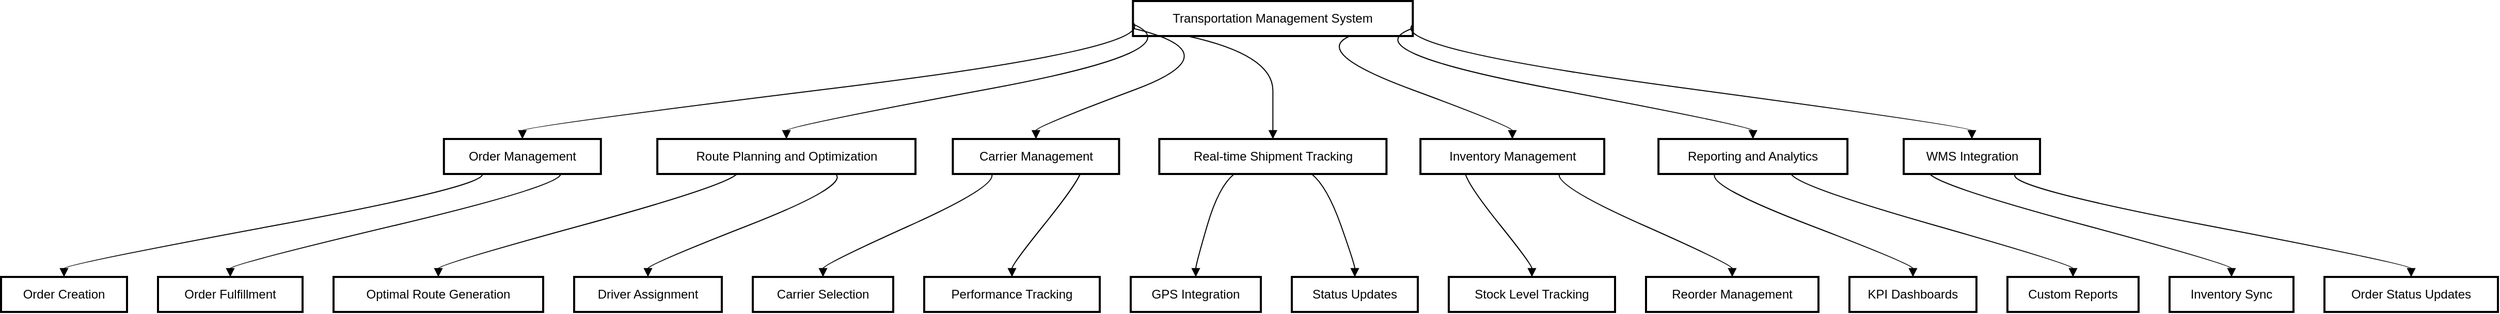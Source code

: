 <mxfile pages="6">
    <diagram name="Requirements" id="y3TsR-TMIhF3FWUxp7Mv">
        <mxGraphModel dx="1478" dy="917" grid="0" gridSize="10" guides="1" tooltips="1" connect="1" arrows="1" fold="1" page="0" pageScale="1" pageWidth="850" pageHeight="1100" math="0" shadow="0">
            <root>
                <mxCell id="0"/>
                <mxCell id="1" parent="0"/>
                <mxCell id="sNIF5BKSTl2W59bRan5z-1" value="Transportation Management System" style="whiteSpace=wrap;strokeWidth=2;" parent="1" vertex="1">
                    <mxGeometry x="1096.167" width="271" height="34" as="geometry"/>
                </mxCell>
                <mxCell id="sNIF5BKSTl2W59bRan5z-2" value="Order Management" style="whiteSpace=wrap;strokeWidth=2;" parent="1" vertex="1">
                    <mxGeometry x="428.889" y="134" width="152" height="34" as="geometry"/>
                </mxCell>
                <mxCell id="sNIF5BKSTl2W59bRan5z-3" value="Route Planning and Optimization" style="whiteSpace=wrap;strokeWidth=2;" parent="1" vertex="1">
                    <mxGeometry x="635.556" y="134" width="250" height="34" as="geometry"/>
                </mxCell>
                <mxCell id="sNIF5BKSTl2W59bRan5z-4" value="Carrier Management" style="whiteSpace=wrap;strokeWidth=2;" parent="1" vertex="1">
                    <mxGeometry x="921.722" y="134" width="161" height="34" as="geometry"/>
                </mxCell>
                <mxCell id="sNIF5BKSTl2W59bRan5z-5" value="Real-time Shipment Tracking" style="whiteSpace=wrap;strokeWidth=2;" parent="1" vertex="1">
                    <mxGeometry x="1121.667" y="134" width="220" height="34" as="geometry"/>
                </mxCell>
                <mxCell id="sNIF5BKSTl2W59bRan5z-6" value="Inventory Management" style="whiteSpace=wrap;strokeWidth=2;" parent="1" vertex="1">
                    <mxGeometry x="1374.556" y="134" width="178" height="34" as="geometry"/>
                </mxCell>
                <mxCell id="sNIF5BKSTl2W59bRan5z-7" value="Reporting and Analytics" style="whiteSpace=wrap;strokeWidth=2;" parent="1" vertex="1">
                    <mxGeometry x="1605.056" y="134" width="183" height="34" as="geometry"/>
                </mxCell>
                <mxCell id="sNIF5BKSTl2W59bRan5z-8" value="WMS Integration" style="whiteSpace=wrap;strokeWidth=2;" parent="1" vertex="1">
                    <mxGeometry x="1842.556" y="134" width="132" height="34" as="geometry"/>
                </mxCell>
                <mxCell id="sNIF5BKSTl2W59bRan5z-10" value="Order Creation" style="whiteSpace=wrap;strokeWidth=2;" parent="1" vertex="1">
                    <mxGeometry y="268" width="122" height="34" as="geometry"/>
                </mxCell>
                <mxCell id="sNIF5BKSTl2W59bRan5z-11" value="Order Fulfillment" style="whiteSpace=wrap;strokeWidth=2;" parent="1" vertex="1">
                    <mxGeometry x="152" y="268" width="140" height="34" as="geometry"/>
                </mxCell>
                <mxCell id="sNIF5BKSTl2W59bRan5z-12" value="Optimal Route Generation" style="whiteSpace=wrap;strokeWidth=2;" parent="1" vertex="1">
                    <mxGeometry x="322" y="268" width="203" height="34" as="geometry"/>
                </mxCell>
                <mxCell id="sNIF5BKSTl2W59bRan5z-13" value="Driver Assignment" style="whiteSpace=wrap;strokeWidth=2;" parent="1" vertex="1">
                    <mxGeometry x="555" y="268" width="143" height="34" as="geometry"/>
                </mxCell>
                <mxCell id="sNIF5BKSTl2W59bRan5z-14" value="Carrier Selection" style="whiteSpace=wrap;strokeWidth=2;" parent="1" vertex="1">
                    <mxGeometry x="728" y="268" width="136" height="34" as="geometry"/>
                </mxCell>
                <mxCell id="sNIF5BKSTl2W59bRan5z-15" value="Performance Tracking" style="whiteSpace=wrap;strokeWidth=2;" parent="1" vertex="1">
                    <mxGeometry x="894" y="268" width="170" height="34" as="geometry"/>
                </mxCell>
                <mxCell id="sNIF5BKSTl2W59bRan5z-16" value="GPS Integration" style="whiteSpace=wrap;strokeWidth=2;" parent="1" vertex="1">
                    <mxGeometry x="1094" y="268" width="126" height="34" as="geometry"/>
                </mxCell>
                <mxCell id="sNIF5BKSTl2W59bRan5z-17" value="Status Updates" style="whiteSpace=wrap;strokeWidth=2;" parent="1" vertex="1">
                    <mxGeometry x="1250" y="268" width="122" height="34" as="geometry"/>
                </mxCell>
                <mxCell id="sNIF5BKSTl2W59bRan5z-18" value="Stock Level Tracking" style="whiteSpace=wrap;strokeWidth=2;" parent="1" vertex="1">
                    <mxGeometry x="1402" y="268" width="161" height="34" as="geometry"/>
                </mxCell>
                <mxCell id="sNIF5BKSTl2W59bRan5z-19" value="Reorder Management" style="whiteSpace=wrap;strokeWidth=2;" parent="1" vertex="1">
                    <mxGeometry x="1593" y="268" width="167" height="34" as="geometry"/>
                </mxCell>
                <mxCell id="sNIF5BKSTl2W59bRan5z-20" value="KPI Dashboards" style="whiteSpace=wrap;strokeWidth=2;" parent="1" vertex="1">
                    <mxGeometry x="1790" y="268" width="123" height="34" as="geometry"/>
                </mxCell>
                <mxCell id="sNIF5BKSTl2W59bRan5z-21" value="Custom Reports" style="whiteSpace=wrap;strokeWidth=2;" parent="1" vertex="1">
                    <mxGeometry x="1943" y="268" width="127" height="34" as="geometry"/>
                </mxCell>
                <mxCell id="sNIF5BKSTl2W59bRan5z-22" value="Inventory Sync" style="whiteSpace=wrap;strokeWidth=2;" parent="1" vertex="1">
                    <mxGeometry x="2100" y="268" width="120" height="34" as="geometry"/>
                </mxCell>
                <mxCell id="sNIF5BKSTl2W59bRan5z-23" value="Order Status Updates" style="whiteSpace=wrap;strokeWidth=2;" parent="1" vertex="1">
                    <mxGeometry x="2250" y="268" width="168" height="34" as="geometry"/>
                </mxCell>
                <mxCell id="sNIF5BKSTl2W59bRan5z-27" value="" style="curved=1;startArrow=none;endArrow=block;exitX=0;exitY=0.61;entryX=0.5;entryY=-0.01;rounded=0;noEdgeStyle=1;orthogonal=1;" parent="1" source="sNIF5BKSTl2W59bRan5z-1" target="sNIF5BKSTl2W59bRan5z-2" edge="1">
                    <mxGeometry relative="1" as="geometry">
                        <Array as="points">
                            <mxPoint x="1119.81" y="46"/>
                            <mxPoint x="504.889" y="122"/>
                        </Array>
                    </mxGeometry>
                </mxCell>
                <mxCell id="sNIF5BKSTl2W59bRan5z-28" value="" style="curved=1;startArrow=none;endArrow=block;exitX=0;exitY=0.66;entryX=0.5;entryY=-0.01;rounded=0;noEdgeStyle=1;orthogonal=1;" parent="1" source="sNIF5BKSTl2W59bRan5z-1" target="sNIF5BKSTl2W59bRan5z-3" edge="1">
                    <mxGeometry relative="1" as="geometry">
                        <Array as="points">
                            <mxPoint x="1157.095" y="48"/>
                            <mxPoint x="760.556" y="122"/>
                        </Array>
                    </mxGeometry>
                </mxCell>
                <mxCell id="sNIF5BKSTl2W59bRan5z-29" value="" style="curved=1;startArrow=none;endArrow=block;exitX=0;exitY=0.78;entryX=0.5;entryY=-0.01;rounded=0;noEdgeStyle=1;orthogonal=1;" parent="1" source="sNIF5BKSTl2W59bRan5z-1" target="sNIF5BKSTl2W59bRan5z-4" edge="1">
                    <mxGeometry relative="1" as="geometry">
                        <Array as="points">
                            <mxPoint x="1194.381" y="50"/>
                            <mxPoint x="1002.222" y="122"/>
                        </Array>
                    </mxGeometry>
                </mxCell>
                <mxCell id="sNIF5BKSTl2W59bRan5z-30" value="" style="curved=1;startArrow=none;endArrow=block;exitX=0.2;exitY=0.99;entryX=0.5;entryY=-0.01;rounded=0;noEdgeStyle=1;orthogonal=1;" parent="1" source="sNIF5BKSTl2W59bRan5z-1" target="sNIF5BKSTl2W59bRan5z-5" edge="1">
                    <mxGeometry relative="1" as="geometry">
                        <Array as="points">
                            <mxPoint x="1231.667" y="52"/>
                            <mxPoint x="1231.667" y="122"/>
                        </Array>
                    </mxGeometry>
                </mxCell>
                <mxCell id="sNIF5BKSTl2W59bRan5z-31" value="" style="curved=1;startArrow=none;endArrow=block;exitX=0.77;exitY=0.99;entryX=0.5;entryY=-0.01;rounded=0;noEdgeStyle=1;orthogonal=1;" parent="1" source="sNIF5BKSTl2W59bRan5z-1" target="sNIF5BKSTl2W59bRan5z-6" edge="1">
                    <mxGeometry relative="1" as="geometry">
                        <Array as="points">
                            <mxPoint x="1268.952" y="50"/>
                            <mxPoint x="1463.556" y="122"/>
                        </Array>
                    </mxGeometry>
                </mxCell>
                <mxCell id="sNIF5BKSTl2W59bRan5z-32" value="" style="curved=1;startArrow=none;endArrow=block;exitX=1;exitY=0.78;entryX=0.5;entryY=-0.01;rounded=0;noEdgeStyle=1;orthogonal=1;" parent="1" source="sNIF5BKSTl2W59bRan5z-1" target="sNIF5BKSTl2W59bRan5z-7" edge="1">
                    <mxGeometry relative="1" as="geometry">
                        <Array as="points">
                            <mxPoint x="1306.238" y="48"/>
                            <mxPoint x="1696.556" y="122"/>
                        </Array>
                    </mxGeometry>
                </mxCell>
                <mxCell id="sNIF5BKSTl2W59bRan5z-33" value="" style="curved=1;startArrow=none;endArrow=block;exitX=1;exitY=0.67;entryX=0.5;entryY=-0.01;rounded=0;noEdgeStyle=1;orthogonal=1;" parent="1" source="sNIF5BKSTl2W59bRan5z-1" target="sNIF5BKSTl2W59bRan5z-8" edge="1">
                    <mxGeometry relative="1" as="geometry">
                        <Array as="points">
                            <mxPoint x="1343.524" y="46"/>
                            <mxPoint x="1908.556" y="122"/>
                        </Array>
                    </mxGeometry>
                </mxCell>
                <mxCell id="sNIF5BKSTl2W59bRan5z-35" value="" style="curved=1;startArrow=none;endArrow=block;exitX=0.26;exitY=0.97;entryX=0.5;entryY=0;rounded=0;noEdgeStyle=1;orthogonal=1;" parent="1" source="sNIF5BKSTl2W59bRan5z-2" target="sNIF5BKSTl2W59bRan5z-10" edge="1">
                    <mxGeometry relative="1" as="geometry">
                        <Array as="points">
                            <mxPoint x="469.389" y="180"/>
                            <mxPoint x="61" y="256"/>
                        </Array>
                    </mxGeometry>
                </mxCell>
                <mxCell id="sNIF5BKSTl2W59bRan5z-36" value="" style="curved=1;startArrow=none;endArrow=block;exitX=0.73;exitY=0.97;entryX=0.5;entryY=0;rounded=0;noEdgeStyle=1;orthogonal=1;" parent="1" source="sNIF5BKSTl2W59bRan5z-2" target="sNIF5BKSTl2W59bRan5z-11" edge="1">
                    <mxGeometry relative="1" as="geometry">
                        <Array as="points">
                            <mxPoint x="540.389" y="180"/>
                            <mxPoint x="222" y="256"/>
                        </Array>
                    </mxGeometry>
                </mxCell>
                <mxCell id="sNIF5BKSTl2W59bRan5z-37" value="" style="curved=1;startArrow=none;endArrow=block;exitX=0.32;exitY=0.97;entryX=0.5;entryY=0;rounded=0;noEdgeStyle=1;orthogonal=1;" parent="1" source="sNIF5BKSTl2W59bRan5z-3" target="sNIF5BKSTl2W59bRan5z-12" edge="1">
                    <mxGeometry relative="1" as="geometry">
                        <Array as="points">
                            <mxPoint x="700.556" y="180"/>
                            <mxPoint x="423.5" y="256"/>
                        </Array>
                    </mxGeometry>
                </mxCell>
                <mxCell id="sNIF5BKSTl2W59bRan5z-38" value="" style="curved=1;startArrow=none;endArrow=block;exitX=0.68;exitY=0.97;entryX=0.5;entryY=0;rounded=0;noEdgeStyle=1;orthogonal=1;" parent="1" source="sNIF5BKSTl2W59bRan5z-3" target="sNIF5BKSTl2W59bRan5z-13" edge="1">
                    <mxGeometry relative="1" as="geometry">
                        <Array as="points">
                            <mxPoint x="820.556" y="180"/>
                            <mxPoint x="626.5" y="256"/>
                        </Array>
                    </mxGeometry>
                </mxCell>
                <mxCell id="sNIF5BKSTl2W59bRan5z-39" value="" style="curved=1;startArrow=none;endArrow=block;exitX=0.25;exitY=0.97;entryX=0.5;entryY=0;rounded=0;noEdgeStyle=1;orthogonal=1;" parent="1" source="sNIF5BKSTl2W59bRan5z-4" target="sNIF5BKSTl2W59bRan5z-14" edge="1">
                    <mxGeometry relative="1" as="geometry">
                        <Array as="points">
                            <mxPoint x="964.472" y="180"/>
                            <mxPoint x="796" y="256"/>
                        </Array>
                    </mxGeometry>
                </mxCell>
                <mxCell id="sNIF5BKSTl2W59bRan5z-40" value="" style="curved=1;startArrow=none;endArrow=block;exitX=0.75;exitY=0.97;entryX=0.5;entryY=0;rounded=0;noEdgeStyle=1;orthogonal=1;" parent="1" source="sNIF5BKSTl2W59bRan5z-4" target="sNIF5BKSTl2W59bRan5z-15" edge="1">
                    <mxGeometry relative="1" as="geometry">
                        <Array as="points">
                            <mxPoint x="1039.972" y="180"/>
                            <mxPoint x="979" y="256"/>
                        </Array>
                    </mxGeometry>
                </mxCell>
                <mxCell id="sNIF5BKSTl2W59bRan5z-41" value="" style="curved=1;startArrow=none;endArrow=block;exitX=0.34;exitY=0.97;entryX=0.5;entryY=0;rounded=0;noEdgeStyle=1;orthogonal=1;" parent="1" source="sNIF5BKSTl2W59bRan5z-5" target="sNIF5BKSTl2W59bRan5z-16" edge="1">
                    <mxGeometry relative="1" as="geometry">
                        <Array as="points">
                            <mxPoint x="1179.167" y="180"/>
                            <mxPoint x="1157" y="256"/>
                        </Array>
                    </mxGeometry>
                </mxCell>
                <mxCell id="sNIF5BKSTl2W59bRan5z-42" value="" style="curved=1;startArrow=none;endArrow=block;exitX=0.66;exitY=0.97;entryX=0.5;entryY=0;rounded=0;noEdgeStyle=1;orthogonal=1;" parent="1" source="sNIF5BKSTl2W59bRan5z-5" target="sNIF5BKSTl2W59bRan5z-17" edge="1">
                    <mxGeometry relative="1" as="geometry">
                        <Array as="points">
                            <mxPoint x="1284.167" y="180"/>
                            <mxPoint x="1311" y="256"/>
                        </Array>
                    </mxGeometry>
                </mxCell>
                <mxCell id="sNIF5BKSTl2W59bRan5z-43" value="" style="curved=1;startArrow=none;endArrow=block;exitX=0.26;exitY=0.97;entryX=0.5;entryY=0;rounded=0;noEdgeStyle=1;orthogonal=1;" parent="1" source="sNIF5BKSTl2W59bRan5z-6" target="sNIF5BKSTl2W59bRan5z-18" edge="1">
                    <mxGeometry relative="1" as="geometry">
                        <Array as="points">
                            <mxPoint x="1421.556" y="180"/>
                            <mxPoint x="1482.5" y="256"/>
                        </Array>
                    </mxGeometry>
                </mxCell>
                <mxCell id="sNIF5BKSTl2W59bRan5z-44" value="" style="curved=1;startArrow=none;endArrow=block;exitX=0.74;exitY=0.97;entryX=0.5;entryY=0;rounded=0;noEdgeStyle=1;orthogonal=1;" parent="1" source="sNIF5BKSTl2W59bRan5z-6" target="sNIF5BKSTl2W59bRan5z-19" edge="1">
                    <mxGeometry relative="1" as="geometry">
                        <Array as="points">
                            <mxPoint x="1505.556" y="180"/>
                            <mxPoint x="1676.5" y="256"/>
                        </Array>
                    </mxGeometry>
                </mxCell>
                <mxCell id="sNIF5BKSTl2W59bRan5z-45" value="" style="curved=1;startArrow=none;endArrow=block;exitX=0.31;exitY=0.97;entryX=0.5;entryY=0;rounded=0;noEdgeStyle=1;orthogonal=1;" parent="1" source="sNIF5BKSTl2W59bRan5z-7" target="sNIF5BKSTl2W59bRan5z-20" edge="1">
                    <mxGeometry relative="1" as="geometry">
                        <Array as="points">
                            <mxPoint x="1653.306" y="180"/>
                            <mxPoint x="1851.5" y="256"/>
                        </Array>
                    </mxGeometry>
                </mxCell>
                <mxCell id="sNIF5BKSTl2W59bRan5z-46" value="" style="curved=1;startArrow=none;endArrow=block;exitX=0.69;exitY=0.97;entryX=0.5;entryY=0;rounded=0;noEdgeStyle=1;orthogonal=1;" parent="1" source="sNIF5BKSTl2W59bRan5z-7" target="sNIF5BKSTl2W59bRan5z-21" edge="1">
                    <mxGeometry relative="1" as="geometry">
                        <Array as="points">
                            <mxPoint x="1739.806" y="180"/>
                            <mxPoint x="2006.5" y="256"/>
                        </Array>
                    </mxGeometry>
                </mxCell>
                <mxCell id="sNIF5BKSTl2W59bRan5z-47" value="" style="curved=1;startArrow=none;endArrow=block;exitX=0.21;exitY=0.97;entryX=0.5;entryY=0;rounded=0;noEdgeStyle=1;orthogonal=1;" parent="1" source="sNIF5BKSTl2W59bRan5z-8" target="sNIF5BKSTl2W59bRan5z-22" edge="1">
                    <mxGeometry relative="1" as="geometry">
                        <Array as="points">
                            <mxPoint x="1878.056" y="180"/>
                            <mxPoint x="2160" y="256"/>
                        </Array>
                    </mxGeometry>
                </mxCell>
                <mxCell id="sNIF5BKSTl2W59bRan5z-48" value="" style="curved=1;startArrow=none;endArrow=block;exitX=0.8;exitY=0.97;entryX=0.5;entryY=0;rounded=0;noEdgeStyle=1;orthogonal=1;" parent="1" source="sNIF5BKSTl2W59bRan5z-8" target="sNIF5BKSTl2W59bRan5z-23" edge="1">
                    <mxGeometry relative="1" as="geometry">
                        <Array as="points">
                            <mxPoint x="1939.056" y="180"/>
                            <mxPoint x="2334" y="256"/>
                        </Array>
                    </mxGeometry>
                </mxCell>
                <mxCell id="sNIF5BKSTl2W59bRan5z-50" value="" style="curved=1;startArrow=none;endArrow=block;exitX=0.5;exitY=0.97;entryX=0.5;entryY=0;rounded=0;noEdgeStyle=1;orthogonal=1;" parent="1" edge="1">
                    <mxGeometry relative="1" as="geometry">
                        <Array as="points">
                            <mxPoint x="2336" y="182"/>
                            <mxPoint x="2647" y="256"/>
                        </Array>
                        <mxPoint x="2672.5" y="180.0" as="sourcePoint"/>
                    </mxGeometry>
                </mxCell>
                <mxCell id="sNIF5BKSTl2W59bRan5z-51" value="" style="curved=1;startArrow=none;endArrow=block;exitX=0.8;exitY=0.97;entryX=0.5;entryY=0;rounded=0;noEdgeStyle=1;orthogonal=1;" parent="1" edge="1">
                    <mxGeometry relative="1" as="geometry">
                        <Array as="points">
                            <mxPoint x="2393" y="180"/>
                            <mxPoint x="2761.5" y="256"/>
                        </Array>
                        <mxPoint x="2730.266" y="180.0" as="sourcePoint"/>
                    </mxGeometry>
                </mxCell>
            </root>
        </mxGraphModel>
    </diagram>
    <diagram id="yN8yS90LnPRQAR1oxtoM" name="Core Entities">
        <mxGraphModel dx="715" dy="613" grid="0" gridSize="10" guides="1" tooltips="1" connect="1" arrows="1" fold="1" page="0" pageScale="1" pageWidth="850" pageHeight="1100" math="0" shadow="0">
            <root>
                <mxCell id="0"/>
                <mxCell id="1" parent="0"/>
                <mxCell id="_ZUh0OXYRKxXEvjfWltR-1" value="ORDER" style="shape=table;startSize=25;container=1;collapsible=0;childLayout=tableLayout;fixedRows=1;rowLines=1;fontStyle=1;align=center;resizeLast=1;" parent="1" vertex="1">
                    <mxGeometry x="69" y="31" width="102" height="110" as="geometry"/>
                </mxCell>
                <mxCell id="_ZUh0OXYRKxXEvjfWltR-2" style="shape=tableRow;horizontal=0;startSize=0;swimlaneHead=0;swimlaneBody=0;fillColor=none;collapsible=0;dropTarget=0;points=[[0,0.5],[1,0.5]];portConstraint=eastwest;top=0;left=0;right=0;bottom=0;" parent="_ZUh0OXYRKxXEvjfWltR-1" vertex="1">
                    <mxGeometry y="25" width="102" height="21" as="geometry"/>
                </mxCell>
                <mxCell id="_ZUh0OXYRKxXEvjfWltR-3" value="int" style="shape=partialRectangle;connectable=0;fillColor=none;top=0;left=0;bottom=0;right=0;align=left;spacingLeft=2;overflow=hidden;fontSize=11;" parent="_ZUh0OXYRKxXEvjfWltR-2" vertex="1">
                    <mxGeometry width="36" height="21" as="geometry">
                        <mxRectangle width="36" height="21" as="alternateBounds"/>
                    </mxGeometry>
                </mxCell>
                <mxCell id="_ZUh0OXYRKxXEvjfWltR-4" value="id" style="shape=partialRectangle;connectable=0;fillColor=none;top=0;left=0;bottom=0;right=0;align=left;spacingLeft=2;overflow=hidden;fontSize=11;" parent="_ZUh0OXYRKxXEvjfWltR-2" vertex="1">
                    <mxGeometry x="36" width="66" height="21" as="geometry">
                        <mxRectangle width="66" height="21" as="alternateBounds"/>
                    </mxGeometry>
                </mxCell>
                <mxCell id="_ZUh0OXYRKxXEvjfWltR-5" style="shape=tableRow;horizontal=0;startSize=0;swimlaneHead=0;swimlaneBody=0;fillColor=none;collapsible=0;dropTarget=0;points=[[0,0.5],[1,0.5]];portConstraint=eastwest;top=0;left=0;right=0;bottom=0;" parent="_ZUh0OXYRKxXEvjfWltR-1" vertex="1">
                    <mxGeometry y="46" width="102" height="21" as="geometry"/>
                </mxCell>
                <mxCell id="_ZUh0OXYRKxXEvjfWltR-6" value="int" style="shape=partialRectangle;connectable=0;fillColor=none;top=0;left=0;bottom=0;right=0;align=left;spacingLeft=2;overflow=hidden;fontSize=11;" parent="_ZUh0OXYRKxXEvjfWltR-5" vertex="1">
                    <mxGeometry width="36" height="21" as="geometry">
                        <mxRectangle width="36" height="21" as="alternateBounds"/>
                    </mxGeometry>
                </mxCell>
                <mxCell id="_ZUh0OXYRKxXEvjfWltR-7" value="customer_id" style="shape=partialRectangle;connectable=0;fillColor=none;top=0;left=0;bottom=0;right=0;align=left;spacingLeft=2;overflow=hidden;fontSize=11;" parent="_ZUh0OXYRKxXEvjfWltR-5" vertex="1">
                    <mxGeometry x="36" width="66" height="21" as="geometry">
                        <mxRectangle width="66" height="21" as="alternateBounds"/>
                    </mxGeometry>
                </mxCell>
                <mxCell id="_ZUh0OXYRKxXEvjfWltR-8" style="shape=tableRow;horizontal=0;startSize=0;swimlaneHead=0;swimlaneBody=0;fillColor=none;collapsible=0;dropTarget=0;points=[[0,0.5],[1,0.5]];portConstraint=eastwest;top=0;left=0;right=0;bottom=0;" parent="_ZUh0OXYRKxXEvjfWltR-1" vertex="1">
                    <mxGeometry y="67" width="102" height="21" as="geometry"/>
                </mxCell>
                <mxCell id="_ZUh0OXYRKxXEvjfWltR-9" value="date" style="shape=partialRectangle;connectable=0;fillColor=none;top=0;left=0;bottom=0;right=0;align=left;spacingLeft=2;overflow=hidden;fontSize=11;" parent="_ZUh0OXYRKxXEvjfWltR-8" vertex="1">
                    <mxGeometry width="36" height="21" as="geometry">
                        <mxRectangle width="36" height="21" as="alternateBounds"/>
                    </mxGeometry>
                </mxCell>
                <mxCell id="_ZUh0OXYRKxXEvjfWltR-10" value="order_date" style="shape=partialRectangle;connectable=0;fillColor=none;top=0;left=0;bottom=0;right=0;align=left;spacingLeft=2;overflow=hidden;fontSize=11;" parent="_ZUh0OXYRKxXEvjfWltR-8" vertex="1">
                    <mxGeometry x="36" width="66" height="21" as="geometry">
                        <mxRectangle width="66" height="21" as="alternateBounds"/>
                    </mxGeometry>
                </mxCell>
                <mxCell id="_ZUh0OXYRKxXEvjfWltR-11" style="shape=tableRow;horizontal=0;startSize=0;swimlaneHead=0;swimlaneBody=0;fillColor=none;collapsible=0;dropTarget=0;points=[[0,0.5],[1,0.5]];portConstraint=eastwest;top=0;left=0;right=0;bottom=0;" parent="_ZUh0OXYRKxXEvjfWltR-1" vertex="1">
                    <mxGeometry y="88" width="102" height="21" as="geometry"/>
                </mxCell>
                <mxCell id="_ZUh0OXYRKxXEvjfWltR-12" value="string" style="shape=partialRectangle;connectable=0;fillColor=none;top=0;left=0;bottom=0;right=0;align=left;spacingLeft=2;overflow=hidden;fontSize=11;" parent="_ZUh0OXYRKxXEvjfWltR-11" vertex="1">
                    <mxGeometry width="36" height="21" as="geometry">
                        <mxRectangle width="36" height="21" as="alternateBounds"/>
                    </mxGeometry>
                </mxCell>
                <mxCell id="_ZUh0OXYRKxXEvjfWltR-13" value="status" style="shape=partialRectangle;connectable=0;fillColor=none;top=0;left=0;bottom=0;right=0;align=left;spacingLeft=2;overflow=hidden;fontSize=11;" parent="_ZUh0OXYRKxXEvjfWltR-11" vertex="1">
                    <mxGeometry x="36" width="66" height="21" as="geometry">
                        <mxRectangle width="66" height="21" as="alternateBounds"/>
                    </mxGeometry>
                </mxCell>
                <mxCell id="_ZUh0OXYRKxXEvjfWltR-14" value="ORDER_ITEM" style="shape=table;startSize=25;container=1;collapsible=0;childLayout=tableLayout;fixedRows=1;rowLines=1;fontStyle=1;align=center;resizeLast=1;" parent="1" vertex="1">
                    <mxGeometry x="20" y="262" width="100" height="110" as="geometry"/>
                </mxCell>
                <mxCell id="_ZUh0OXYRKxXEvjfWltR-15" style="shape=tableRow;horizontal=0;startSize=0;swimlaneHead=0;swimlaneBody=0;fillColor=none;collapsible=0;dropTarget=0;points=[[0,0.5],[1,0.5]];portConstraint=eastwest;top=0;left=0;right=0;bottom=0;" parent="_ZUh0OXYRKxXEvjfWltR-14" vertex="1">
                    <mxGeometry y="25" width="100" height="21" as="geometry"/>
                </mxCell>
                <mxCell id="_ZUh0OXYRKxXEvjfWltR-16" value="int" style="shape=partialRectangle;connectable=0;fillColor=none;top=0;left=0;bottom=0;right=0;align=left;spacingLeft=2;overflow=hidden;fontSize=11;" parent="_ZUh0OXYRKxXEvjfWltR-15" vertex="1">
                    <mxGeometry width="18" height="21" as="geometry">
                        <mxRectangle width="18" height="21" as="alternateBounds"/>
                    </mxGeometry>
                </mxCell>
                <mxCell id="_ZUh0OXYRKxXEvjfWltR-17" value="id" style="shape=partialRectangle;connectable=0;fillColor=none;top=0;left=0;bottom=0;right=0;align=left;spacingLeft=2;overflow=hidden;fontSize=11;" parent="_ZUh0OXYRKxXEvjfWltR-15" vertex="1">
                    <mxGeometry x="18" width="82" height="21" as="geometry">
                        <mxRectangle width="82" height="21" as="alternateBounds"/>
                    </mxGeometry>
                </mxCell>
                <mxCell id="_ZUh0OXYRKxXEvjfWltR-18" style="shape=tableRow;horizontal=0;startSize=0;swimlaneHead=0;swimlaneBody=0;fillColor=none;collapsible=0;dropTarget=0;points=[[0,0.5],[1,0.5]];portConstraint=eastwest;top=0;left=0;right=0;bottom=0;" parent="_ZUh0OXYRKxXEvjfWltR-14" vertex="1">
                    <mxGeometry y="46" width="100" height="21" as="geometry"/>
                </mxCell>
                <mxCell id="_ZUh0OXYRKxXEvjfWltR-19" value="int" style="shape=partialRectangle;connectable=0;fillColor=none;top=0;left=0;bottom=0;right=0;align=left;spacingLeft=2;overflow=hidden;fontSize=11;" parent="_ZUh0OXYRKxXEvjfWltR-18" vertex="1">
                    <mxGeometry width="18" height="21" as="geometry">
                        <mxRectangle width="18" height="21" as="alternateBounds"/>
                    </mxGeometry>
                </mxCell>
                <mxCell id="_ZUh0OXYRKxXEvjfWltR-20" value="order_id" style="shape=partialRectangle;connectable=0;fillColor=none;top=0;left=0;bottom=0;right=0;align=left;spacingLeft=2;overflow=hidden;fontSize=11;" parent="_ZUh0OXYRKxXEvjfWltR-18" vertex="1">
                    <mxGeometry x="18" width="82" height="21" as="geometry">
                        <mxRectangle width="82" height="21" as="alternateBounds"/>
                    </mxGeometry>
                </mxCell>
                <mxCell id="_ZUh0OXYRKxXEvjfWltR-21" style="shape=tableRow;horizontal=0;startSize=0;swimlaneHead=0;swimlaneBody=0;fillColor=none;collapsible=0;dropTarget=0;points=[[0,0.5],[1,0.5]];portConstraint=eastwest;top=0;left=0;right=0;bottom=0;" parent="_ZUh0OXYRKxXEvjfWltR-14" vertex="1">
                    <mxGeometry y="67" width="100" height="21" as="geometry"/>
                </mxCell>
                <mxCell id="_ZUh0OXYRKxXEvjfWltR-22" value="int" style="shape=partialRectangle;connectable=0;fillColor=none;top=0;left=0;bottom=0;right=0;align=left;spacingLeft=2;overflow=hidden;fontSize=11;" parent="_ZUh0OXYRKxXEvjfWltR-21" vertex="1">
                    <mxGeometry width="18" height="21" as="geometry">
                        <mxRectangle width="18" height="21" as="alternateBounds"/>
                    </mxGeometry>
                </mxCell>
                <mxCell id="_ZUh0OXYRKxXEvjfWltR-23" value="product_id" style="shape=partialRectangle;connectable=0;fillColor=none;top=0;left=0;bottom=0;right=0;align=left;spacingLeft=2;overflow=hidden;fontSize=11;" parent="_ZUh0OXYRKxXEvjfWltR-21" vertex="1">
                    <mxGeometry x="18" width="82" height="21" as="geometry">
                        <mxRectangle width="82" height="21" as="alternateBounds"/>
                    </mxGeometry>
                </mxCell>
                <mxCell id="_ZUh0OXYRKxXEvjfWltR-24" style="shape=tableRow;horizontal=0;startSize=0;swimlaneHead=0;swimlaneBody=0;fillColor=none;collapsible=0;dropTarget=0;points=[[0,0.5],[1,0.5]];portConstraint=eastwest;top=0;left=0;right=0;bottom=0;" parent="_ZUh0OXYRKxXEvjfWltR-14" vertex="1">
                    <mxGeometry y="88" width="100" height="21" as="geometry"/>
                </mxCell>
                <mxCell id="_ZUh0OXYRKxXEvjfWltR-25" value="int" style="shape=partialRectangle;connectable=0;fillColor=none;top=0;left=0;bottom=0;right=0;align=left;spacingLeft=2;overflow=hidden;fontSize=11;" parent="_ZUh0OXYRKxXEvjfWltR-24" vertex="1">
                    <mxGeometry width="18" height="21" as="geometry">
                        <mxRectangle width="18" height="21" as="alternateBounds"/>
                    </mxGeometry>
                </mxCell>
                <mxCell id="_ZUh0OXYRKxXEvjfWltR-26" value="quantity" style="shape=partialRectangle;connectable=0;fillColor=none;top=0;left=0;bottom=0;right=0;align=left;spacingLeft=2;overflow=hidden;fontSize=11;" parent="_ZUh0OXYRKxXEvjfWltR-24" vertex="1">
                    <mxGeometry x="18" width="82" height="21" as="geometry">
                        <mxRectangle width="82" height="21" as="alternateBounds"/>
                    </mxGeometry>
                </mxCell>
                <mxCell id="_ZUh0OXYRKxXEvjfWltR-27" value="SHIPMENT" style="shape=table;startSize=25;container=1;collapsible=0;childLayout=tableLayout;fixedRows=1;rowLines=1;fontStyle=1;align=center;resizeLast=1;" parent="1" vertex="1">
                    <mxGeometry x="274" y="251" width="126" height="131" as="geometry"/>
                </mxCell>
                <mxCell id="_ZUh0OXYRKxXEvjfWltR-28" style="shape=tableRow;horizontal=0;startSize=0;swimlaneHead=0;swimlaneBody=0;fillColor=none;collapsible=0;dropTarget=0;points=[[0,0.5],[1,0.5]];portConstraint=eastwest;top=0;left=0;right=0;bottom=0;" parent="_ZUh0OXYRKxXEvjfWltR-27" vertex="1">
                    <mxGeometry y="25" width="126" height="21" as="geometry"/>
                </mxCell>
                <mxCell id="_ZUh0OXYRKxXEvjfWltR-29" value="int" style="shape=partialRectangle;connectable=0;fillColor=none;top=0;left=0;bottom=0;right=0;align=left;spacingLeft=2;overflow=hidden;fontSize=11;" parent="_ZUh0OXYRKxXEvjfWltR-28" vertex="1">
                    <mxGeometry width="36" height="21" as="geometry">
                        <mxRectangle width="36" height="21" as="alternateBounds"/>
                    </mxGeometry>
                </mxCell>
                <mxCell id="_ZUh0OXYRKxXEvjfWltR-30" value="id" style="shape=partialRectangle;connectable=0;fillColor=none;top=0;left=0;bottom=0;right=0;align=left;spacingLeft=2;overflow=hidden;fontSize=11;" parent="_ZUh0OXYRKxXEvjfWltR-28" vertex="1">
                    <mxGeometry x="36" width="90" height="21" as="geometry">
                        <mxRectangle width="90" height="21" as="alternateBounds"/>
                    </mxGeometry>
                </mxCell>
                <mxCell id="_ZUh0OXYRKxXEvjfWltR-31" style="shape=tableRow;horizontal=0;startSize=0;swimlaneHead=0;swimlaneBody=0;fillColor=none;collapsible=0;dropTarget=0;points=[[0,0.5],[1,0.5]];portConstraint=eastwest;top=0;left=0;right=0;bottom=0;" parent="_ZUh0OXYRKxXEvjfWltR-27" vertex="1">
                    <mxGeometry y="46" width="126" height="21" as="geometry"/>
                </mxCell>
                <mxCell id="_ZUh0OXYRKxXEvjfWltR-32" value="int" style="shape=partialRectangle;connectable=0;fillColor=none;top=0;left=0;bottom=0;right=0;align=left;spacingLeft=2;overflow=hidden;fontSize=11;" parent="_ZUh0OXYRKxXEvjfWltR-31" vertex="1">
                    <mxGeometry width="36" height="21" as="geometry">
                        <mxRectangle width="36" height="21" as="alternateBounds"/>
                    </mxGeometry>
                </mxCell>
                <mxCell id="_ZUh0OXYRKxXEvjfWltR-33" value="order_id" style="shape=partialRectangle;connectable=0;fillColor=none;top=0;left=0;bottom=0;right=0;align=left;spacingLeft=2;overflow=hidden;fontSize=11;" parent="_ZUh0OXYRKxXEvjfWltR-31" vertex="1">
                    <mxGeometry x="36" width="90" height="21" as="geometry">
                        <mxRectangle width="90" height="21" as="alternateBounds"/>
                    </mxGeometry>
                </mxCell>
                <mxCell id="_ZUh0OXYRKxXEvjfWltR-34" style="shape=tableRow;horizontal=0;startSize=0;swimlaneHead=0;swimlaneBody=0;fillColor=none;collapsible=0;dropTarget=0;points=[[0,0.5],[1,0.5]];portConstraint=eastwest;top=0;left=0;right=0;bottom=0;" parent="_ZUh0OXYRKxXEvjfWltR-27" vertex="1">
                    <mxGeometry y="67" width="126" height="21" as="geometry"/>
                </mxCell>
                <mxCell id="_ZUh0OXYRKxXEvjfWltR-35" value="int" style="shape=partialRectangle;connectable=0;fillColor=none;top=0;left=0;bottom=0;right=0;align=left;spacingLeft=2;overflow=hidden;fontSize=11;" parent="_ZUh0OXYRKxXEvjfWltR-34" vertex="1">
                    <mxGeometry width="36" height="21" as="geometry">
                        <mxRectangle width="36" height="21" as="alternateBounds"/>
                    </mxGeometry>
                </mxCell>
                <mxCell id="_ZUh0OXYRKxXEvjfWltR-36" value="carrier_id" style="shape=partialRectangle;connectable=0;fillColor=none;top=0;left=0;bottom=0;right=0;align=left;spacingLeft=2;overflow=hidden;fontSize=11;" parent="_ZUh0OXYRKxXEvjfWltR-34" vertex="1">
                    <mxGeometry x="36" width="90" height="21" as="geometry">
                        <mxRectangle width="90" height="21" as="alternateBounds"/>
                    </mxGeometry>
                </mxCell>
                <mxCell id="_ZUh0OXYRKxXEvjfWltR-37" style="shape=tableRow;horizontal=0;startSize=0;swimlaneHead=0;swimlaneBody=0;fillColor=none;collapsible=0;dropTarget=0;points=[[0,0.5],[1,0.5]];portConstraint=eastwest;top=0;left=0;right=0;bottom=0;" parent="_ZUh0OXYRKxXEvjfWltR-27" vertex="1">
                    <mxGeometry y="88" width="126" height="21" as="geometry"/>
                </mxCell>
                <mxCell id="_ZUh0OXYRKxXEvjfWltR-38" value="string" style="shape=partialRectangle;connectable=0;fillColor=none;top=0;left=0;bottom=0;right=0;align=left;spacingLeft=2;overflow=hidden;fontSize=11;" parent="_ZUh0OXYRKxXEvjfWltR-37" vertex="1">
                    <mxGeometry width="36" height="21" as="geometry">
                        <mxRectangle width="36" height="21" as="alternateBounds"/>
                    </mxGeometry>
                </mxCell>
                <mxCell id="_ZUh0OXYRKxXEvjfWltR-39" value="status" style="shape=partialRectangle;connectable=0;fillColor=none;top=0;left=0;bottom=0;right=0;align=left;spacingLeft=2;overflow=hidden;fontSize=11;" parent="_ZUh0OXYRKxXEvjfWltR-37" vertex="1">
                    <mxGeometry x="36" width="90" height="21" as="geometry">
                        <mxRectangle width="90" height="21" as="alternateBounds"/>
                    </mxGeometry>
                </mxCell>
                <mxCell id="_ZUh0OXYRKxXEvjfWltR-40" style="shape=tableRow;horizontal=0;startSize=0;swimlaneHead=0;swimlaneBody=0;fillColor=none;collapsible=0;dropTarget=0;points=[[0,0.5],[1,0.5]];portConstraint=eastwest;top=0;left=0;right=0;bottom=0;" parent="_ZUh0OXYRKxXEvjfWltR-27" vertex="1">
                    <mxGeometry y="109" width="126" height="21" as="geometry"/>
                </mxCell>
                <mxCell id="_ZUh0OXYRKxXEvjfWltR-41" value="string" style="shape=partialRectangle;connectable=0;fillColor=none;top=0;left=0;bottom=0;right=0;align=left;spacingLeft=2;overflow=hidden;fontSize=11;" parent="_ZUh0OXYRKxXEvjfWltR-40" vertex="1">
                    <mxGeometry width="36" height="21" as="geometry">
                        <mxRectangle width="36" height="21" as="alternateBounds"/>
                    </mxGeometry>
                </mxCell>
                <mxCell id="_ZUh0OXYRKxXEvjfWltR-42" value="tracking_number" style="shape=partialRectangle;connectable=0;fillColor=none;top=0;left=0;bottom=0;right=0;align=left;spacingLeft=2;overflow=hidden;fontSize=11;" parent="_ZUh0OXYRKxXEvjfWltR-40" vertex="1">
                    <mxGeometry x="36" width="90" height="21" as="geometry">
                        <mxRectangle width="90" height="21" as="alternateBounds"/>
                    </mxGeometry>
                </mxCell>
                <mxCell id="_ZUh0OXYRKxXEvjfWltR-43" value="CARRIER" style="shape=table;startSize=25;container=1;collapsible=0;childLayout=tableLayout;fixedRows=1;rowLines=1;fontStyle=1;align=center;resizeLast=1;" parent="1" vertex="1">
                    <mxGeometry x="283" y="483" width="108" height="89" as="geometry"/>
                </mxCell>
                <mxCell id="_ZUh0OXYRKxXEvjfWltR-44" style="shape=tableRow;horizontal=0;startSize=0;swimlaneHead=0;swimlaneBody=0;fillColor=none;collapsible=0;dropTarget=0;points=[[0,0.5],[1,0.5]];portConstraint=eastwest;top=0;left=0;right=0;bottom=0;" parent="_ZUh0OXYRKxXEvjfWltR-43" vertex="1">
                    <mxGeometry y="25" width="108" height="21" as="geometry"/>
                </mxCell>
                <mxCell id="_ZUh0OXYRKxXEvjfWltR-45" value="int" style="shape=partialRectangle;connectable=0;fillColor=none;top=0;left=0;bottom=0;right=0;align=left;spacingLeft=2;overflow=hidden;fontSize=11;" parent="_ZUh0OXYRKxXEvjfWltR-44" vertex="1">
                    <mxGeometry width="36" height="21" as="geometry">
                        <mxRectangle width="36" height="21" as="alternateBounds"/>
                    </mxGeometry>
                </mxCell>
                <mxCell id="_ZUh0OXYRKxXEvjfWltR-46" value="id" style="shape=partialRectangle;connectable=0;fillColor=none;top=0;left=0;bottom=0;right=0;align=left;spacingLeft=2;overflow=hidden;fontSize=11;" parent="_ZUh0OXYRKxXEvjfWltR-44" vertex="1">
                    <mxGeometry x="36" width="72" height="21" as="geometry">
                        <mxRectangle width="72" height="21" as="alternateBounds"/>
                    </mxGeometry>
                </mxCell>
                <mxCell id="_ZUh0OXYRKxXEvjfWltR-47" style="shape=tableRow;horizontal=0;startSize=0;swimlaneHead=0;swimlaneBody=0;fillColor=none;collapsible=0;dropTarget=0;points=[[0,0.5],[1,0.5]];portConstraint=eastwest;top=0;left=0;right=0;bottom=0;" parent="_ZUh0OXYRKxXEvjfWltR-43" vertex="1">
                    <mxGeometry y="46" width="108" height="21" as="geometry"/>
                </mxCell>
                <mxCell id="_ZUh0OXYRKxXEvjfWltR-48" value="string" style="shape=partialRectangle;connectable=0;fillColor=none;top=0;left=0;bottom=0;right=0;align=left;spacingLeft=2;overflow=hidden;fontSize=11;" parent="_ZUh0OXYRKxXEvjfWltR-47" vertex="1">
                    <mxGeometry width="36" height="21" as="geometry">
                        <mxRectangle width="36" height="21" as="alternateBounds"/>
                    </mxGeometry>
                </mxCell>
                <mxCell id="_ZUh0OXYRKxXEvjfWltR-49" value="name" style="shape=partialRectangle;connectable=0;fillColor=none;top=0;left=0;bottom=0;right=0;align=left;spacingLeft=2;overflow=hidden;fontSize=11;" parent="_ZUh0OXYRKxXEvjfWltR-47" vertex="1">
                    <mxGeometry x="36" width="72" height="21" as="geometry">
                        <mxRectangle width="72" height="21" as="alternateBounds"/>
                    </mxGeometry>
                </mxCell>
                <mxCell id="_ZUh0OXYRKxXEvjfWltR-50" style="shape=tableRow;horizontal=0;startSize=0;swimlaneHead=0;swimlaneBody=0;fillColor=none;collapsible=0;dropTarget=0;points=[[0,0.5],[1,0.5]];portConstraint=eastwest;top=0;left=0;right=0;bottom=0;" parent="_ZUh0OXYRKxXEvjfWltR-43" vertex="1">
                    <mxGeometry y="67" width="108" height="21" as="geometry"/>
                </mxCell>
                <mxCell id="_ZUh0OXYRKxXEvjfWltR-51" value="string" style="shape=partialRectangle;connectable=0;fillColor=none;top=0;left=0;bottom=0;right=0;align=left;spacingLeft=2;overflow=hidden;fontSize=11;" parent="_ZUh0OXYRKxXEvjfWltR-50" vertex="1">
                    <mxGeometry width="36" height="21" as="geometry">
                        <mxRectangle width="36" height="21" as="alternateBounds"/>
                    </mxGeometry>
                </mxCell>
                <mxCell id="_ZUh0OXYRKxXEvjfWltR-52" value="contact_info" style="shape=partialRectangle;connectable=0;fillColor=none;top=0;left=0;bottom=0;right=0;align=left;spacingLeft=2;overflow=hidden;fontSize=11;" parent="_ZUh0OXYRKxXEvjfWltR-50" vertex="1">
                    <mxGeometry x="36" width="72" height="21" as="geometry">
                        <mxRectangle width="72" height="21" as="alternateBounds"/>
                    </mxGeometry>
                </mxCell>
                <mxCell id="_ZUh0OXYRKxXEvjfWltR-53" value="ROUTE" style="shape=table;startSize=25;container=1;collapsible=0;childLayout=tableLayout;fixedRows=1;rowLines=1;fontStyle=1;align=center;resizeLast=1;" parent="1" vertex="1">
                    <mxGeometry x="317" y="20" width="144" height="131" as="geometry"/>
                </mxCell>
                <mxCell id="_ZUh0OXYRKxXEvjfWltR-54" style="shape=tableRow;horizontal=0;startSize=0;swimlaneHead=0;swimlaneBody=0;fillColor=none;collapsible=0;dropTarget=0;points=[[0,0.5],[1,0.5]];portConstraint=eastwest;top=0;left=0;right=0;bottom=0;" parent="_ZUh0OXYRKxXEvjfWltR-53" vertex="1">
                    <mxGeometry y="25" width="144" height="21" as="geometry"/>
                </mxCell>
                <mxCell id="_ZUh0OXYRKxXEvjfWltR-55" value="int" style="shape=partialRectangle;connectable=0;fillColor=none;top=0;left=0;bottom=0;right=0;align=left;spacingLeft=2;overflow=hidden;fontSize=11;" parent="_ZUh0OXYRKxXEvjfWltR-54" vertex="1">
                    <mxGeometry width="36" height="21" as="geometry">
                        <mxRectangle width="36" height="21" as="alternateBounds"/>
                    </mxGeometry>
                </mxCell>
                <mxCell id="_ZUh0OXYRKxXEvjfWltR-56" value="id" style="shape=partialRectangle;connectable=0;fillColor=none;top=0;left=0;bottom=0;right=0;align=left;spacingLeft=2;overflow=hidden;fontSize=11;" parent="_ZUh0OXYRKxXEvjfWltR-54" vertex="1">
                    <mxGeometry x="36" width="108" height="21" as="geometry">
                        <mxRectangle width="108" height="21" as="alternateBounds"/>
                    </mxGeometry>
                </mxCell>
                <mxCell id="_ZUh0OXYRKxXEvjfWltR-57" style="shape=tableRow;horizontal=0;startSize=0;swimlaneHead=0;swimlaneBody=0;fillColor=none;collapsible=0;dropTarget=0;points=[[0,0.5],[1,0.5]];portConstraint=eastwest;top=0;left=0;right=0;bottom=0;" parent="_ZUh0OXYRKxXEvjfWltR-53" vertex="1">
                    <mxGeometry y="46" width="144" height="21" as="geometry"/>
                </mxCell>
                <mxCell id="_ZUh0OXYRKxXEvjfWltR-58" value="string" style="shape=partialRectangle;connectable=0;fillColor=none;top=0;left=0;bottom=0;right=0;align=left;spacingLeft=2;overflow=hidden;fontSize=11;" parent="_ZUh0OXYRKxXEvjfWltR-57" vertex="1">
                    <mxGeometry width="36" height="21" as="geometry">
                        <mxRectangle width="36" height="21" as="alternateBounds"/>
                    </mxGeometry>
                </mxCell>
                <mxCell id="_ZUh0OXYRKxXEvjfWltR-59" value="start_location" style="shape=partialRectangle;connectable=0;fillColor=none;top=0;left=0;bottom=0;right=0;align=left;spacingLeft=2;overflow=hidden;fontSize=11;" parent="_ZUh0OXYRKxXEvjfWltR-57" vertex="1">
                    <mxGeometry x="36" width="108" height="21" as="geometry">
                        <mxRectangle width="108" height="21" as="alternateBounds"/>
                    </mxGeometry>
                </mxCell>
                <mxCell id="_ZUh0OXYRKxXEvjfWltR-60" style="shape=tableRow;horizontal=0;startSize=0;swimlaneHead=0;swimlaneBody=0;fillColor=none;collapsible=0;dropTarget=0;points=[[0,0.5],[1,0.5]];portConstraint=eastwest;top=0;left=0;right=0;bottom=0;" parent="_ZUh0OXYRKxXEvjfWltR-53" vertex="1">
                    <mxGeometry y="67" width="144" height="21" as="geometry"/>
                </mxCell>
                <mxCell id="_ZUh0OXYRKxXEvjfWltR-61" value="string" style="shape=partialRectangle;connectable=0;fillColor=none;top=0;left=0;bottom=0;right=0;align=left;spacingLeft=2;overflow=hidden;fontSize=11;" parent="_ZUh0OXYRKxXEvjfWltR-60" vertex="1">
                    <mxGeometry width="36" height="21" as="geometry">
                        <mxRectangle width="36" height="21" as="alternateBounds"/>
                    </mxGeometry>
                </mxCell>
                <mxCell id="_ZUh0OXYRKxXEvjfWltR-62" value="end_location" style="shape=partialRectangle;connectable=0;fillColor=none;top=0;left=0;bottom=0;right=0;align=left;spacingLeft=2;overflow=hidden;fontSize=11;" parent="_ZUh0OXYRKxXEvjfWltR-60" vertex="1">
                    <mxGeometry x="36" width="108" height="21" as="geometry">
                        <mxRectangle width="108" height="21" as="alternateBounds"/>
                    </mxGeometry>
                </mxCell>
                <mxCell id="_ZUh0OXYRKxXEvjfWltR-63" style="shape=tableRow;horizontal=0;startSize=0;swimlaneHead=0;swimlaneBody=0;fillColor=none;collapsible=0;dropTarget=0;points=[[0,0.5],[1,0.5]];portConstraint=eastwest;top=0;left=0;right=0;bottom=0;" parent="_ZUh0OXYRKxXEvjfWltR-53" vertex="1">
                    <mxGeometry y="88" width="144" height="21" as="geometry"/>
                </mxCell>
                <mxCell id="_ZUh0OXYRKxXEvjfWltR-64" value="float" style="shape=partialRectangle;connectable=0;fillColor=none;top=0;left=0;bottom=0;right=0;align=left;spacingLeft=2;overflow=hidden;fontSize=11;" parent="_ZUh0OXYRKxXEvjfWltR-63" vertex="1">
                    <mxGeometry width="36" height="21" as="geometry">
                        <mxRectangle width="36" height="21" as="alternateBounds"/>
                    </mxGeometry>
                </mxCell>
                <mxCell id="_ZUh0OXYRKxXEvjfWltR-65" value="distance" style="shape=partialRectangle;connectable=0;fillColor=none;top=0;left=0;bottom=0;right=0;align=left;spacingLeft=2;overflow=hidden;fontSize=11;" parent="_ZUh0OXYRKxXEvjfWltR-63" vertex="1">
                    <mxGeometry x="36" width="108" height="21" as="geometry">
                        <mxRectangle width="108" height="21" as="alternateBounds"/>
                    </mxGeometry>
                </mxCell>
                <mxCell id="_ZUh0OXYRKxXEvjfWltR-66" style="shape=tableRow;horizontal=0;startSize=0;swimlaneHead=0;swimlaneBody=0;fillColor=none;collapsible=0;dropTarget=0;points=[[0,0.5],[1,0.5]];portConstraint=eastwest;top=0;left=0;right=0;bottom=0;" parent="_ZUh0OXYRKxXEvjfWltR-53" vertex="1">
                    <mxGeometry y="109" width="144" height="21" as="geometry"/>
                </mxCell>
                <mxCell id="_ZUh0OXYRKxXEvjfWltR-67" value="time" style="shape=partialRectangle;connectable=0;fillColor=none;top=0;left=0;bottom=0;right=0;align=left;spacingLeft=2;overflow=hidden;fontSize=11;" parent="_ZUh0OXYRKxXEvjfWltR-66" vertex="1">
                    <mxGeometry width="36" height="21" as="geometry">
                        <mxRectangle width="36" height="21" as="alternateBounds"/>
                    </mxGeometry>
                </mxCell>
                <mxCell id="_ZUh0OXYRKxXEvjfWltR-68" value="estimated_duration" style="shape=partialRectangle;connectable=0;fillColor=none;top=0;left=0;bottom=0;right=0;align=left;spacingLeft=2;overflow=hidden;fontSize=11;" parent="_ZUh0OXYRKxXEvjfWltR-66" vertex="1">
                    <mxGeometry x="36" width="108" height="21" as="geometry">
                        <mxRectangle width="108" height="21" as="alternateBounds"/>
                    </mxGeometry>
                </mxCell>
                <mxCell id="_ZUh0OXYRKxXEvjfWltR-69" value="INVENTORY" style="shape=table;startSize=25;container=1;collapsible=0;childLayout=tableLayout;fixedRows=1;rowLines=1;fontStyle=1;align=center;resizeLast=1;" parent="1" vertex="1">
                    <mxGeometry x="553" y="31" width="100" height="110" as="geometry"/>
                </mxCell>
                <mxCell id="_ZUh0OXYRKxXEvjfWltR-70" style="shape=tableRow;horizontal=0;startSize=0;swimlaneHead=0;swimlaneBody=0;fillColor=none;collapsible=0;dropTarget=0;points=[[0,0.5],[1,0.5]];portConstraint=eastwest;top=0;left=0;right=0;bottom=0;" parent="_ZUh0OXYRKxXEvjfWltR-69" vertex="1">
                    <mxGeometry y="25" width="100" height="21" as="geometry"/>
                </mxCell>
                <mxCell id="_ZUh0OXYRKxXEvjfWltR-71" value="int" style="shape=partialRectangle;connectable=0;fillColor=none;top=0;left=0;bottom=0;right=0;align=left;spacingLeft=2;overflow=hidden;fontSize=11;" parent="_ZUh0OXYRKxXEvjfWltR-70" vertex="1">
                    <mxGeometry width="18" height="21" as="geometry">
                        <mxRectangle width="18" height="21" as="alternateBounds"/>
                    </mxGeometry>
                </mxCell>
                <mxCell id="_ZUh0OXYRKxXEvjfWltR-72" value="id" style="shape=partialRectangle;connectable=0;fillColor=none;top=0;left=0;bottom=0;right=0;align=left;spacingLeft=2;overflow=hidden;fontSize=11;" parent="_ZUh0OXYRKxXEvjfWltR-70" vertex="1">
                    <mxGeometry x="18" width="82" height="21" as="geometry">
                        <mxRectangle width="82" height="21" as="alternateBounds"/>
                    </mxGeometry>
                </mxCell>
                <mxCell id="_ZUh0OXYRKxXEvjfWltR-73" style="shape=tableRow;horizontal=0;startSize=0;swimlaneHead=0;swimlaneBody=0;fillColor=none;collapsible=0;dropTarget=0;points=[[0,0.5],[1,0.5]];portConstraint=eastwest;top=0;left=0;right=0;bottom=0;" parent="_ZUh0OXYRKxXEvjfWltR-69" vertex="1">
                    <mxGeometry y="46" width="100" height="21" as="geometry"/>
                </mxCell>
                <mxCell id="_ZUh0OXYRKxXEvjfWltR-74" value="int" style="shape=partialRectangle;connectable=0;fillColor=none;top=0;left=0;bottom=0;right=0;align=left;spacingLeft=2;overflow=hidden;fontSize=11;" parent="_ZUh0OXYRKxXEvjfWltR-73" vertex="1">
                    <mxGeometry width="18" height="21" as="geometry">
                        <mxRectangle width="18" height="21" as="alternateBounds"/>
                    </mxGeometry>
                </mxCell>
                <mxCell id="_ZUh0OXYRKxXEvjfWltR-75" value="product_id" style="shape=partialRectangle;connectable=0;fillColor=none;top=0;left=0;bottom=0;right=0;align=left;spacingLeft=2;overflow=hidden;fontSize=11;" parent="_ZUh0OXYRKxXEvjfWltR-73" vertex="1">
                    <mxGeometry x="18" width="82" height="21" as="geometry">
                        <mxRectangle width="82" height="21" as="alternateBounds"/>
                    </mxGeometry>
                </mxCell>
                <mxCell id="_ZUh0OXYRKxXEvjfWltR-76" style="shape=tableRow;horizontal=0;startSize=0;swimlaneHead=0;swimlaneBody=0;fillColor=none;collapsible=0;dropTarget=0;points=[[0,0.5],[1,0.5]];portConstraint=eastwest;top=0;left=0;right=0;bottom=0;" parent="_ZUh0OXYRKxXEvjfWltR-69" vertex="1">
                    <mxGeometry y="67" width="100" height="21" as="geometry"/>
                </mxCell>
                <mxCell id="_ZUh0OXYRKxXEvjfWltR-77" value="int" style="shape=partialRectangle;connectable=0;fillColor=none;top=0;left=0;bottom=0;right=0;align=left;spacingLeft=2;overflow=hidden;fontSize=11;" parent="_ZUh0OXYRKxXEvjfWltR-76" vertex="1">
                    <mxGeometry width="18" height="21" as="geometry">
                        <mxRectangle width="18" height="21" as="alternateBounds"/>
                    </mxGeometry>
                </mxCell>
                <mxCell id="_ZUh0OXYRKxXEvjfWltR-78" value="warehouse_id" style="shape=partialRectangle;connectable=0;fillColor=none;top=0;left=0;bottom=0;right=0;align=left;spacingLeft=2;overflow=hidden;fontSize=11;" parent="_ZUh0OXYRKxXEvjfWltR-76" vertex="1">
                    <mxGeometry x="18" width="82" height="21" as="geometry">
                        <mxRectangle width="82" height="21" as="alternateBounds"/>
                    </mxGeometry>
                </mxCell>
                <mxCell id="_ZUh0OXYRKxXEvjfWltR-79" style="shape=tableRow;horizontal=0;startSize=0;swimlaneHead=0;swimlaneBody=0;fillColor=none;collapsible=0;dropTarget=0;points=[[0,0.5],[1,0.5]];portConstraint=eastwest;top=0;left=0;right=0;bottom=0;" parent="_ZUh0OXYRKxXEvjfWltR-69" vertex="1">
                    <mxGeometry y="88" width="100" height="21" as="geometry"/>
                </mxCell>
                <mxCell id="_ZUh0OXYRKxXEvjfWltR-80" value="int" style="shape=partialRectangle;connectable=0;fillColor=none;top=0;left=0;bottom=0;right=0;align=left;spacingLeft=2;overflow=hidden;fontSize=11;" parent="_ZUh0OXYRKxXEvjfWltR-79" vertex="1">
                    <mxGeometry width="18" height="21" as="geometry">
                        <mxRectangle width="18" height="21" as="alternateBounds"/>
                    </mxGeometry>
                </mxCell>
                <mxCell id="_ZUh0OXYRKxXEvjfWltR-81" value="quantity" style="shape=partialRectangle;connectable=0;fillColor=none;top=0;left=0;bottom=0;right=0;align=left;spacingLeft=2;overflow=hidden;fontSize=11;" parent="_ZUh0OXYRKxXEvjfWltR-79" vertex="1">
                    <mxGeometry x="18" width="82" height="21" as="geometry">
                        <mxRectangle width="82" height="21" as="alternateBounds"/>
                    </mxGeometry>
                </mxCell>
                <mxCell id="_ZUh0OXYRKxXEvjfWltR-82" value="PRODUCT" style="shape=table;startSize=25;container=1;collapsible=0;childLayout=tableLayout;fixedRows=1;rowLines=1;fontStyle=1;align=center;resizeLast=1;" parent="1" vertex="1">
                    <mxGeometry x="553" y="262" width="100" height="110" as="geometry"/>
                </mxCell>
                <mxCell id="_ZUh0OXYRKxXEvjfWltR-83" style="shape=tableRow;horizontal=0;startSize=0;swimlaneHead=0;swimlaneBody=0;fillColor=none;collapsible=0;dropTarget=0;points=[[0,0.5],[1,0.5]];portConstraint=eastwest;top=0;left=0;right=0;bottom=0;" parent="_ZUh0OXYRKxXEvjfWltR-82" vertex="1">
                    <mxGeometry y="25" width="100" height="21" as="geometry"/>
                </mxCell>
                <mxCell id="_ZUh0OXYRKxXEvjfWltR-84" value="int" style="shape=partialRectangle;connectable=0;fillColor=none;top=0;left=0;bottom=0;right=0;align=left;spacingLeft=2;overflow=hidden;fontSize=11;" parent="_ZUh0OXYRKxXEvjfWltR-83" vertex="1">
                    <mxGeometry width="36" height="21" as="geometry">
                        <mxRectangle width="36" height="21" as="alternateBounds"/>
                    </mxGeometry>
                </mxCell>
                <mxCell id="_ZUh0OXYRKxXEvjfWltR-85" value="id" style="shape=partialRectangle;connectable=0;fillColor=none;top=0;left=0;bottom=0;right=0;align=left;spacingLeft=2;overflow=hidden;fontSize=11;" parent="_ZUh0OXYRKxXEvjfWltR-83" vertex="1">
                    <mxGeometry x="36" width="64" height="21" as="geometry">
                        <mxRectangle width="64" height="21" as="alternateBounds"/>
                    </mxGeometry>
                </mxCell>
                <mxCell id="_ZUh0OXYRKxXEvjfWltR-86" style="shape=tableRow;horizontal=0;startSize=0;swimlaneHead=0;swimlaneBody=0;fillColor=none;collapsible=0;dropTarget=0;points=[[0,0.5],[1,0.5]];portConstraint=eastwest;top=0;left=0;right=0;bottom=0;" parent="_ZUh0OXYRKxXEvjfWltR-82" vertex="1">
                    <mxGeometry y="46" width="100" height="21" as="geometry"/>
                </mxCell>
                <mxCell id="_ZUh0OXYRKxXEvjfWltR-87" value="string" style="shape=partialRectangle;connectable=0;fillColor=none;top=0;left=0;bottom=0;right=0;align=left;spacingLeft=2;overflow=hidden;fontSize=11;" parent="_ZUh0OXYRKxXEvjfWltR-86" vertex="1">
                    <mxGeometry width="36" height="21" as="geometry">
                        <mxRectangle width="36" height="21" as="alternateBounds"/>
                    </mxGeometry>
                </mxCell>
                <mxCell id="_ZUh0OXYRKxXEvjfWltR-88" value="name" style="shape=partialRectangle;connectable=0;fillColor=none;top=0;left=0;bottom=0;right=0;align=left;spacingLeft=2;overflow=hidden;fontSize=11;" parent="_ZUh0OXYRKxXEvjfWltR-86" vertex="1">
                    <mxGeometry x="36" width="64" height="21" as="geometry">
                        <mxRectangle width="64" height="21" as="alternateBounds"/>
                    </mxGeometry>
                </mxCell>
                <mxCell id="_ZUh0OXYRKxXEvjfWltR-89" style="shape=tableRow;horizontal=0;startSize=0;swimlaneHead=0;swimlaneBody=0;fillColor=none;collapsible=0;dropTarget=0;points=[[0,0.5],[1,0.5]];portConstraint=eastwest;top=0;left=0;right=0;bottom=0;" parent="_ZUh0OXYRKxXEvjfWltR-82" vertex="1">
                    <mxGeometry y="67" width="100" height="21" as="geometry"/>
                </mxCell>
                <mxCell id="_ZUh0OXYRKxXEvjfWltR-90" value="float" style="shape=partialRectangle;connectable=0;fillColor=none;top=0;left=0;bottom=0;right=0;align=left;spacingLeft=2;overflow=hidden;fontSize=11;" parent="_ZUh0OXYRKxXEvjfWltR-89" vertex="1">
                    <mxGeometry width="36" height="21" as="geometry">
                        <mxRectangle width="36" height="21" as="alternateBounds"/>
                    </mxGeometry>
                </mxCell>
                <mxCell id="_ZUh0OXYRKxXEvjfWltR-91" value="weight" style="shape=partialRectangle;connectable=0;fillColor=none;top=0;left=0;bottom=0;right=0;align=left;spacingLeft=2;overflow=hidden;fontSize=11;" parent="_ZUh0OXYRKxXEvjfWltR-89" vertex="1">
                    <mxGeometry x="36" width="64" height="21" as="geometry">
                        <mxRectangle width="64" height="21" as="alternateBounds"/>
                    </mxGeometry>
                </mxCell>
                <mxCell id="_ZUh0OXYRKxXEvjfWltR-92" style="shape=tableRow;horizontal=0;startSize=0;swimlaneHead=0;swimlaneBody=0;fillColor=none;collapsible=0;dropTarget=0;points=[[0,0.5],[1,0.5]];portConstraint=eastwest;top=0;left=0;right=0;bottom=0;" parent="_ZUh0OXYRKxXEvjfWltR-82" vertex="1">
                    <mxGeometry y="88" width="100" height="21" as="geometry"/>
                </mxCell>
                <mxCell id="_ZUh0OXYRKxXEvjfWltR-93" value="float" style="shape=partialRectangle;connectable=0;fillColor=none;top=0;left=0;bottom=0;right=0;align=left;spacingLeft=2;overflow=hidden;fontSize=11;" parent="_ZUh0OXYRKxXEvjfWltR-92" vertex="1">
                    <mxGeometry width="36" height="21" as="geometry">
                        <mxRectangle width="36" height="21" as="alternateBounds"/>
                    </mxGeometry>
                </mxCell>
                <mxCell id="_ZUh0OXYRKxXEvjfWltR-94" value="volume" style="shape=partialRectangle;connectable=0;fillColor=none;top=0;left=0;bottom=0;right=0;align=left;spacingLeft=2;overflow=hidden;fontSize=11;" parent="_ZUh0OXYRKxXEvjfWltR-92" vertex="1">
                    <mxGeometry x="36" width="64" height="21" as="geometry">
                        <mxRectangle width="64" height="21" as="alternateBounds"/>
                    </mxGeometry>
                </mxCell>
                <mxCell id="_ZUh0OXYRKxXEvjfWltR-95" value="WAREHOUSE" style="shape=table;startSize=25;container=1;collapsible=0;childLayout=tableLayout;fixedRows=1;rowLines=1;fontStyle=1;align=center;resizeLast=1;" parent="1" vertex="1">
                    <mxGeometry x="753" y="41" width="100" height="89" as="geometry"/>
                </mxCell>
                <mxCell id="_ZUh0OXYRKxXEvjfWltR-96" style="shape=tableRow;horizontal=0;startSize=0;swimlaneHead=0;swimlaneBody=0;fillColor=none;collapsible=0;dropTarget=0;points=[[0,0.5],[1,0.5]];portConstraint=eastwest;top=0;left=0;right=0;bottom=0;" parent="_ZUh0OXYRKxXEvjfWltR-95" vertex="1">
                    <mxGeometry y="25" width="100" height="21" as="geometry"/>
                </mxCell>
                <mxCell id="_ZUh0OXYRKxXEvjfWltR-97" value="int" style="shape=partialRectangle;connectable=0;fillColor=none;top=0;left=0;bottom=0;right=0;align=left;spacingLeft=2;overflow=hidden;fontSize=11;" parent="_ZUh0OXYRKxXEvjfWltR-96" vertex="1">
                    <mxGeometry width="36" height="21" as="geometry">
                        <mxRectangle width="36" height="21" as="alternateBounds"/>
                    </mxGeometry>
                </mxCell>
                <mxCell id="_ZUh0OXYRKxXEvjfWltR-98" value="id" style="shape=partialRectangle;connectable=0;fillColor=none;top=0;left=0;bottom=0;right=0;align=left;spacingLeft=2;overflow=hidden;fontSize=11;" parent="_ZUh0OXYRKxXEvjfWltR-96" vertex="1">
                    <mxGeometry x="36" width="64" height="21" as="geometry">
                        <mxRectangle width="64" height="21" as="alternateBounds"/>
                    </mxGeometry>
                </mxCell>
                <mxCell id="_ZUh0OXYRKxXEvjfWltR-99" style="shape=tableRow;horizontal=0;startSize=0;swimlaneHead=0;swimlaneBody=0;fillColor=none;collapsible=0;dropTarget=0;points=[[0,0.5],[1,0.5]];portConstraint=eastwest;top=0;left=0;right=0;bottom=0;" parent="_ZUh0OXYRKxXEvjfWltR-95" vertex="1">
                    <mxGeometry y="46" width="100" height="21" as="geometry"/>
                </mxCell>
                <mxCell id="_ZUh0OXYRKxXEvjfWltR-100" value="string" style="shape=partialRectangle;connectable=0;fillColor=none;top=0;left=0;bottom=0;right=0;align=left;spacingLeft=2;overflow=hidden;fontSize=11;" parent="_ZUh0OXYRKxXEvjfWltR-99" vertex="1">
                    <mxGeometry width="36" height="21" as="geometry">
                        <mxRectangle width="36" height="21" as="alternateBounds"/>
                    </mxGeometry>
                </mxCell>
                <mxCell id="_ZUh0OXYRKxXEvjfWltR-101" value="name" style="shape=partialRectangle;connectable=0;fillColor=none;top=0;left=0;bottom=0;right=0;align=left;spacingLeft=2;overflow=hidden;fontSize=11;" parent="_ZUh0OXYRKxXEvjfWltR-99" vertex="1">
                    <mxGeometry x="36" width="64" height="21" as="geometry">
                        <mxRectangle width="64" height="21" as="alternateBounds"/>
                    </mxGeometry>
                </mxCell>
                <mxCell id="_ZUh0OXYRKxXEvjfWltR-102" style="shape=tableRow;horizontal=0;startSize=0;swimlaneHead=0;swimlaneBody=0;fillColor=none;collapsible=0;dropTarget=0;points=[[0,0.5],[1,0.5]];portConstraint=eastwest;top=0;left=0;right=0;bottom=0;" parent="_ZUh0OXYRKxXEvjfWltR-95" vertex="1">
                    <mxGeometry y="67" width="100" height="21" as="geometry"/>
                </mxCell>
                <mxCell id="_ZUh0OXYRKxXEvjfWltR-103" value="string" style="shape=partialRectangle;connectable=0;fillColor=none;top=0;left=0;bottom=0;right=0;align=left;spacingLeft=2;overflow=hidden;fontSize=11;" parent="_ZUh0OXYRKxXEvjfWltR-102" vertex="1">
                    <mxGeometry width="36" height="21" as="geometry">
                        <mxRectangle width="36" height="21" as="alternateBounds"/>
                    </mxGeometry>
                </mxCell>
                <mxCell id="_ZUh0OXYRKxXEvjfWltR-104" value="location" style="shape=partialRectangle;connectable=0;fillColor=none;top=0;left=0;bottom=0;right=0;align=left;spacingLeft=2;overflow=hidden;fontSize=11;" parent="_ZUh0OXYRKxXEvjfWltR-102" vertex="1">
                    <mxGeometry x="36" width="64" height="21" as="geometry">
                        <mxRectangle width="64" height="21" as="alternateBounds"/>
                    </mxGeometry>
                </mxCell>
                <mxCell id="_ZUh0OXYRKxXEvjfWltR-105" value="contains" style="curved=1;startArrow=ERmandOne;startSize=10;;endArrow=ERmany;endSize=10;;exitX=0.27;exitY=1;entryX=0.5;entryY=0;rounded=0;" parent="1" source="_ZUh0OXYRKxXEvjfWltR-1" target="_ZUh0OXYRKxXEvjfWltR-14" edge="1">
                    <mxGeometry relative="1" as="geometry">
                        <Array as="points">
                            <mxPoint x="70" y="201"/>
                        </Array>
                    </mxGeometry>
                </mxCell>
                <mxCell id="_ZUh0OXYRKxXEvjfWltR-106" value="generates" style="curved=1;startArrow=ERmandOne;startSize=10;;endArrow=ERmany;endSize=10;;exitX=0.99;exitY=1;entryX=0;entryY=0.01;rounded=0;" parent="1" source="_ZUh0OXYRKxXEvjfWltR-1" target="_ZUh0OXYRKxXEvjfWltR-27" edge="1">
                    <mxGeometry relative="1" as="geometry">
                        <Array as="points">
                            <mxPoint x="226" y="201"/>
                        </Array>
                    </mxGeometry>
                </mxCell>
                <mxCell id="_ZUh0OXYRKxXEvjfWltR-107" value="assigned_to" style="curved=1;startArrow=ERmandOne;startSize=10;;endArrow=ERmandOne;endSize=10;;exitX=0.49;exitY=1.01;entryX=0.48;entryY=0;rounded=0;" parent="1" source="_ZUh0OXYRKxXEvjfWltR-27" target="_ZUh0OXYRKxXEvjfWltR-43" edge="1">
                    <mxGeometry relative="1" as="geometry">
                        <Array as="points"/>
                    </mxGeometry>
                </mxCell>
                <mxCell id="_ZUh0OXYRKxXEvjfWltR-108" value="includes" style="curved=1;startArrow=ERmandOne;startSize=10;;endArrow=ERmany;endSize=10;;exitX=0.47;exitY=1;entryX=0.71;entryY=0;rounded=0;" parent="1" source="_ZUh0OXYRKxXEvjfWltR-53" target="_ZUh0OXYRKxXEvjfWltR-27" edge="1">
                    <mxGeometry relative="1" as="geometry">
                        <Array as="points">
                            <mxPoint x="385" y="201"/>
                        </Array>
                    </mxGeometry>
                </mxCell>
                <mxCell id="_ZUh0OXYRKxXEvjfWltR-109" value="contains" style="curved=1;startArrow=ERmandOne;startSize=10;;endArrow=ERmany;endSize=10;;exitX=0.5;exitY=1;entryX=0.5;entryY=0;rounded=0;" parent="1" source="_ZUh0OXYRKxXEvjfWltR-69" target="_ZUh0OXYRKxXEvjfWltR-82" edge="1">
                    <mxGeometry relative="1" as="geometry">
                        <Array as="points"/>
                    </mxGeometry>
                </mxCell>
            </root>
        </mxGraphModel>
    </diagram>
    <diagram id="TkgkedxLZwiwfo6ql2Y6" name="Api/Interface">
        <mxGraphModel dx="1078" dy="517" grid="0" gridSize="10" guides="1" tooltips="1" connect="1" arrows="1" fold="1" page="0" pageScale="1" pageWidth="850" pageHeight="1100" math="0" shadow="0">
            <root>
                <mxCell id="0"/>
                <mxCell id="1" parent="0"/>
                <mxCell id="ISbwJYgcU_QxM_8AiLgY-1" value="TMS API" style="whiteSpace=wrap;strokeWidth=2;verticalAlign=top;" parent="1" vertex="1">
                    <mxGeometry x="534" y="20" width="160" height="530" as="geometry"/>
                </mxCell>
                <mxCell id="ISbwJYgcU_QxM_8AiLgY-2" value="orders" style="shape=parallelogram;perimeter=parallelogramPerimeter;fixedSize=1;strokeWidth=2;whiteSpace=wrap;" parent="1" vertex="1">
                    <mxGeometry x="572" y="64" width="83" height="34" as="geometry"/>
                </mxCell>
                <mxCell id="ISbwJYgcU_QxM_8AiLgY-3" value="shipments" style="shape=parallelogram;perimeter=parallelogramPerimeter;fixedSize=1;strokeWidth=2;whiteSpace=wrap;" parent="1" vertex="1">
                    <mxGeometry x="559" y="147" width="110" height="34" as="geometry"/>
                </mxCell>
                <mxCell id="ISbwJYgcU_QxM_8AiLgY-4" value="carriers" style="shape=parallelogram;perimeter=parallelogramPerimeter;fixedSize=1;strokeWidth=2;whiteSpace=wrap;" parent="1" vertex="1">
                    <mxGeometry x="568" y="231" width="92" height="34" as="geometry"/>
                </mxCell>
                <mxCell id="ISbwJYgcU_QxM_8AiLgY-5" value="routes" style="shape=parallelogram;perimeter=parallelogramPerimeter;fixedSize=1;strokeWidth=2;whiteSpace=wrap;" parent="1" vertex="1">
                    <mxGeometry x="572" y="314" width="82" height="34" as="geometry"/>
                </mxCell>
                <mxCell id="ISbwJYgcU_QxM_8AiLgY-6" value="inventory" style="shape=parallelogram;perimeter=parallelogramPerimeter;fixedSize=1;strokeWidth=2;whiteSpace=wrap;" parent="1" vertex="1">
                    <mxGeometry x="561" y="398" width="105" height="34" as="geometry"/>
                </mxCell>
                <mxCell id="ISbwJYgcU_QxM_8AiLgY-7" value="reports" style="shape=parallelogram;perimeter=parallelogramPerimeter;fixedSize=1;strokeWidth=2;whiteSpace=wrap;" parent="1" vertex="1">
                    <mxGeometry x="569" y="482" width="89" height="34" as="geometry"/>
                </mxCell>
                <mxCell id="ISbwJYgcU_QxM_8AiLgY-8" value="Client Applications" style="whiteSpace=wrap;strokeWidth=2;" parent="1" vertex="1">
                    <mxGeometry x="20" y="398" width="149" height="34" as="geometry"/>
                </mxCell>
                <mxCell id="ISbwJYgcU_QxM_8AiLgY-9" value="API Gateway" style="whiteSpace=wrap;strokeWidth=2;" parent="1" vertex="1">
                    <mxGeometry x="232" y="398" width="106" height="34" as="geometry"/>
                </mxCell>
                <mxCell id="ISbwJYgcU_QxM_8AiLgY-10" value="WMS Integration" style="whiteSpace=wrap;strokeWidth=2;" parent="1" vertex="1">
                    <mxGeometry x="219" y="220" width="132" height="34" as="geometry"/>
                </mxCell>
                <mxCell id="ISbwJYgcU_QxM_8AiLgY-11" value="Carrier Systems" style="whiteSpace=wrap;strokeWidth=2;" parent="1" vertex="1">
                    <mxGeometry x="222" y="52" width="127" height="34" as="geometry"/>
                </mxCell>
                <mxCell id="ISbwJYgcU_QxM_8AiLgY-12" value="" style="curved=1;startArrow=none;endArrow=block;exitX=1;exitY=0.49;entryX=0;entryY=0.49;rounded=0;" parent="1" source="ISbwJYgcU_QxM_8AiLgY-8" target="ISbwJYgcU_QxM_8AiLgY-9" edge="1">
                    <mxGeometry relative="1" as="geometry">
                        <Array as="points"/>
                    </mxGeometry>
                </mxCell>
                <mxCell id="ISbwJYgcU_QxM_8AiLgY-13" value="" style="curved=1;startArrow=none;endArrow=block;exitX=0.58;exitY=0;entryX=0.01;entryY=0.9;rounded=0;" parent="1" source="ISbwJYgcU_QxM_8AiLgY-9" target="ISbwJYgcU_QxM_8AiLgY-2" edge="1">
                    <mxGeometry relative="1" as="geometry">
                        <Array as="points">
                            <mxPoint x="443" y="108"/>
                            <mxPoint x="534" y="108"/>
                        </Array>
                    </mxGeometry>
                </mxCell>
                <mxCell id="ISbwJYgcU_QxM_8AiLgY-14" value="" style="curved=1;startArrow=none;endArrow=block;exitX=0.62;exitY=0;entryX=0.11;entryY=1;rounded=0;" parent="1" source="ISbwJYgcU_QxM_8AiLgY-9" target="ISbwJYgcU_QxM_8AiLgY-3" edge="1">
                    <mxGeometry relative="1" as="geometry">
                        <Array as="points">
                            <mxPoint x="443" y="196"/>
                            <mxPoint x="534" y="196"/>
                        </Array>
                    </mxGeometry>
                </mxCell>
                <mxCell id="ISbwJYgcU_QxM_8AiLgY-15" value="" style="curved=1;startArrow=none;endArrow=block;exitX=0.65;exitY=0;entryX=0;entryY=0.49;rounded=0;" parent="1" source="ISbwJYgcU_QxM_8AiLgY-9" target="ISbwJYgcU_QxM_8AiLgY-4" edge="1">
                    <mxGeometry relative="1" as="geometry">
                        <Array as="points">
                            <mxPoint x="443" y="248"/>
                        </Array>
                    </mxGeometry>
                </mxCell>
                <mxCell id="ISbwJYgcU_QxM_8AiLgY-16" value="" style="curved=1;startArrow=none;endArrow=block;exitX=0.8;exitY=0;entryX=0.01;entryY=0.51;rounded=0;" parent="1" source="ISbwJYgcU_QxM_8AiLgY-9" target="ISbwJYgcU_QxM_8AiLgY-5" edge="1">
                    <mxGeometry relative="1" as="geometry">
                        <Array as="points">
                            <mxPoint x="443" y="331"/>
                        </Array>
                    </mxGeometry>
                </mxCell>
                <mxCell id="ISbwJYgcU_QxM_8AiLgY-17" value="" style="curved=1;startArrow=none;endArrow=block;exitX=1;exitY=0.81;entryX=0.25;entryY=1;rounded=0;entryDx=0;entryDy=0;" parent="1" source="ISbwJYgcU_QxM_8AiLgY-9" target="ISbwJYgcU_QxM_8AiLgY-6" edge="1">
                    <mxGeometry relative="1" as="geometry">
                        <Array as="points">
                            <mxPoint x="443" y="447"/>
                            <mxPoint x="534" y="447"/>
                        </Array>
                    </mxGeometry>
                </mxCell>
                <mxCell id="ISbwJYgcU_QxM_8AiLgY-18" value="" style="curved=1;startArrow=none;endArrow=block;exitX=0.8;exitY=0.99;entryX=0;entryY=0.48;rounded=0;" parent="1" source="ISbwJYgcU_QxM_8AiLgY-9" target="ISbwJYgcU_QxM_8AiLgY-7" edge="1">
                    <mxGeometry relative="1" as="geometry">
                        <Array as="points">
                            <mxPoint x="443" y="498"/>
                        </Array>
                    </mxGeometry>
                </mxCell>
                <mxCell id="ISbwJYgcU_QxM_8AiLgY-19" value="Inventory Sync" style="curved=1;startArrow=none;endArrow=block;exitX=0.64;exitY=0.98;entryX=0.03;entryY=0;rounded=0;" parent="1" source="ISbwJYgcU_QxM_8AiLgY-10" target="ISbwJYgcU_QxM_8AiLgY-6" edge="1">
                    <mxGeometry relative="1" as="geometry">
                        <Array as="points">
                            <mxPoint x="443" y="388"/>
                            <mxPoint x="534" y="388"/>
                        </Array>
                    </mxGeometry>
                </mxCell>
                <mxCell id="ISbwJYgcU_QxM_8AiLgY-20" value="Order Status" style="curved=1;startArrow=none;endArrow=block;exitX=0.62;exitY=-0.01;entryX=0.01;entryY=0.26;rounded=0;" parent="1" source="ISbwJYgcU_QxM_8AiLgY-10" target="ISbwJYgcU_QxM_8AiLgY-2" edge="1">
                    <mxGeometry relative="1" as="geometry">
                        <Array as="points">
                            <mxPoint x="443" y="66"/>
                            <mxPoint x="534" y="66"/>
                        </Array>
                    </mxGeometry>
                </mxCell>
                <mxCell id="ISbwJYgcU_QxM_8AiLgY-21" value="Real-time Updates" style="curved=1;startArrow=none;endArrow=block;exitX=0.81;exitY=1;entryX=0.05;entryY=0.01;rounded=0;" parent="1" source="ISbwJYgcU_QxM_8AiLgY-11" target="ISbwJYgcU_QxM_8AiLgY-3" edge="1">
                    <mxGeometry relative="1" as="geometry">
                        <Array as="points">
                            <mxPoint x="443" y="137"/>
                            <mxPoint x="534" y="137"/>
                        </Array>
                    </mxGeometry>
                </mxCell>
            </root>
        </mxGraphModel>
    </diagram>
    <diagram id="OOriuP3Ef3R70PCN5xiA" name="Data Flow">
        <mxGraphModel dx="1078" dy="517" grid="0" gridSize="10" guides="1" tooltips="1" connect="1" arrows="1" fold="1" page="0" pageScale="1" pageWidth="850" pageHeight="1100" background="none" math="0" shadow="0">
            <root>
                <mxCell id="0"/>
                <mxCell id="1" parent="0"/>
                <mxCell id="6ZYROqDY7dPVm872EzRv-1" value="" style="ellipse;fillColor=strokeColor;" parent="1" vertex="1">
                    <mxGeometry x="351" y="20" width="14" height="14" as="geometry"/>
                </mxCell>
                <mxCell id="6ZYROqDY7dPVm872EzRv-2" value="OrderReceived" style="rounded=1;absoluteArcSize=1;arcSize=14;whiteSpace=wrap;strokeWidth=2;" parent="1" vertex="1">
                    <mxGeometry x="298" y="84" width="120" height="34" as="geometry"/>
                </mxCell>
                <mxCell id="6ZYROqDY7dPVm872EzRv-3" value="ValidateOrder" style="rounded=1;absoluteArcSize=1;arcSize=14;whiteSpace=wrap;strokeWidth=2;" parent="1" vertex="1">
                    <mxGeometry x="301" y="168" width="115" height="34" as="geometry"/>
                </mxCell>
                <mxCell id="6ZYROqDY7dPVm872EzRv-4" value="CheckInventory" style="rounded=1;absoluteArcSize=1;arcSize=14;whiteSpace=wrap;strokeWidth=2;" parent="1" vertex="1">
                    <mxGeometry x="180" y="270" width="126" height="34" as="geometry"/>
                </mxCell>
                <mxCell id="6ZYROqDY7dPVm872EzRv-5" value="RejectOrder" style="rounded=1;absoluteArcSize=1;arcSize=14;whiteSpace=wrap;strokeWidth=2;" parent="1" vertex="1">
                    <mxGeometry x="423" y="1078" width="102" height="34" as="geometry"/>
                </mxCell>
                <mxCell id="6ZYROqDY7dPVm872EzRv-6" value="AssignWarehouse" style="rounded=1;absoluteArcSize=1;arcSize=14;whiteSpace=wrap;strokeWidth=2;" parent="1" vertex="1">
                    <mxGeometry x="23" y="372" width="137" height="34" as="geometry"/>
                </mxCell>
                <mxCell id="6ZYROqDY7dPVm872EzRv-7" value="BackOrder" style="rounded=1;absoluteArcSize=1;arcSize=14;whiteSpace=wrap;strokeWidth=2;" parent="1" vertex="1">
                    <mxGeometry x="265" y="372" width="90" height="34" as="geometry"/>
                </mxCell>
                <mxCell id="6ZYROqDY7dPVm872EzRv-8" value="NotifyWMS" style="rounded=1;absoluteArcSize=1;arcSize=14;whiteSpace=wrap;strokeWidth=2;" parent="1" vertex="1">
                    <mxGeometry x="46" y="455" width="91" height="34" as="geometry"/>
                </mxCell>
                <mxCell id="6ZYROqDY7dPVm872EzRv-9" value="AwaitFulfillment" style="rounded=1;absoluteArcSize=1;arcSize=14;whiteSpace=wrap;strokeWidth=2;" parent="1" vertex="1">
                    <mxGeometry x="24" y="539" width="135" height="34" as="geometry"/>
                </mxCell>
                <mxCell id="6ZYROqDY7dPVm872EzRv-10" value="CreateShipment" style="rounded=1;absoluteArcSize=1;arcSize=14;whiteSpace=wrap;strokeWidth=2;" parent="1" vertex="1">
                    <mxGeometry x="26" y="641" width="130" height="34" as="geometry"/>
                </mxCell>
                <mxCell id="6ZYROqDY7dPVm872EzRv-11" value="AssignCarrier" style="rounded=1;absoluteArcSize=1;arcSize=14;whiteSpace=wrap;strokeWidth=2;" parent="1" vertex="1">
                    <mxGeometry x="36" y="725" width="110" height="34" as="geometry"/>
                </mxCell>
                <mxCell id="6ZYROqDY7dPVm872EzRv-12" value="SchedulePickup" style="rounded=1;absoluteArcSize=1;arcSize=14;whiteSpace=wrap;strokeWidth=2;" parent="1" vertex="1">
                    <mxGeometry x="28" y="808" width="126" height="34" as="geometry"/>
                </mxCell>
                <mxCell id="6ZYROqDY7dPVm872EzRv-13" value="TrackShipment" style="rounded=1;absoluteArcSize=1;arcSize=14;whiteSpace=wrap;strokeWidth=2;" parent="1" vertex="1">
                    <mxGeometry x="31" y="892" width="121" height="34" as="geometry"/>
                </mxCell>
                <mxCell id="6ZYROqDY7dPVm872EzRv-14" value="UpdateStatus" style="rounded=1;absoluteArcSize=1;arcSize=14;whiteSpace=wrap;strokeWidth=2;" parent="1" vertex="1">
                    <mxGeometry x="36" y="975" width="111" height="34" as="geometry"/>
                </mxCell>
                <mxCell id="6ZYROqDY7dPVm872EzRv-15" value="DeliveryComplete" style="rounded=1;absoluteArcSize=1;arcSize=14;whiteSpace=wrap;strokeWidth=2;" parent="1" vertex="1">
                    <mxGeometry x="20" y="1078" width="142" height="34" as="geometry"/>
                </mxCell>
                <mxCell id="6ZYROqDY7dPVm872EzRv-16" value="" style="ellipse;shape=endState;fillColor=strokeColor;" parent="1" vertex="1">
                    <mxGeometry x="270" y="1161" width="14" height="14" as="geometry"/>
                </mxCell>
                <mxCell id="6ZYROqDY7dPVm872EzRv-17" value="" style="curved=1;startArrow=none;;exitX=0.52;exitY=1;entryX=0.5;entryY=0;rounded=0;" parent="1" source="6ZYROqDY7dPVm872EzRv-1" target="6ZYROqDY7dPVm872EzRv-2" edge="1">
                    <mxGeometry relative="1" as="geometry">
                        <Array as="points"/>
                    </mxGeometry>
                </mxCell>
                <mxCell id="6ZYROqDY7dPVm872EzRv-18" value="" style="curved=1;startArrow=none;;exitX=0.5;exitY=0.99;entryX=0.5;entryY=-0.01;rounded=0;" parent="1" source="6ZYROqDY7dPVm872EzRv-2" target="6ZYROqDY7dPVm872EzRv-3" edge="1">
                    <mxGeometry relative="1" as="geometry">
                        <Array as="points"/>
                    </mxGeometry>
                </mxCell>
                <mxCell id="6ZYROqDY7dPVm872EzRv-19" value="Valid" style="curved=1;startArrow=none;;exitX=0.17;exitY=0.97;entryX=0.49;entryY=-0.01;rounded=0;" parent="1" source="6ZYROqDY7dPVm872EzRv-3" target="6ZYROqDY7dPVm872EzRv-4" edge="1">
                    <mxGeometry relative="1" as="geometry">
                        <Array as="points">
                            <mxPoint x="242" y="235"/>
                        </Array>
                    </mxGeometry>
                </mxCell>
                <mxCell id="6ZYROqDY7dPVm872EzRv-20" value="Invalid" style="curved=1;startArrow=none;;exitX=0.83;exitY=0.97;entryX=0.5;entryY=-0.01;rounded=0;" parent="1" source="6ZYROqDY7dPVm872EzRv-3" target="6ZYROqDY7dPVm872EzRv-5" edge="1">
                    <mxGeometry relative="1" as="geometry">
                        <Array as="points">
                            <mxPoint x="474" y="235"/>
                        </Array>
                    </mxGeometry>
                </mxCell>
                <mxCell id="6ZYROqDY7dPVm872EzRv-21" value="Sufficient Stock" style="curved=1;startArrow=none;;exitX=0.1;exitY=0.98;entryX=0.5;entryY=0;rounded=0;" parent="1" source="6ZYROqDY7dPVm872EzRv-4" target="6ZYROqDY7dPVm872EzRv-6" edge="1">
                    <mxGeometry relative="1" as="geometry">
                        <Array as="points">
                            <mxPoint x="91" y="338"/>
                        </Array>
                    </mxGeometry>
                </mxCell>
                <mxCell id="6ZYROqDY7dPVm872EzRv-22" value="Insufficient Stock" style="curved=1;startArrow=none;;exitX=0.49;exitY=0.98;entryX=0.25;entryY=0;rounded=0;" parent="1" source="6ZYROqDY7dPVm872EzRv-4" target="6ZYROqDY7dPVm872EzRv-7" edge="1">
                    <mxGeometry relative="1" as="geometry">
                        <Array as="points">
                            <mxPoint x="242" y="338"/>
                        </Array>
                    </mxGeometry>
                </mxCell>
                <mxCell id="6ZYROqDY7dPVm872EzRv-23" value="" style="curved=1;startArrow=none;;exitX=0.5;exitY=0.98;entryX=0.5;entryY=0.01;rounded=0;" parent="1" source="6ZYROqDY7dPVm872EzRv-6" target="6ZYROqDY7dPVm872EzRv-8" edge="1">
                    <mxGeometry relative="1" as="geometry">
                        <Array as="points"/>
                    </mxGeometry>
                </mxCell>
                <mxCell id="6ZYROqDY7dPVm872EzRv-24" value="" style="curved=1;startArrow=none;;exitX=0.5;exitY=1;entryX=0.5;entryY=0;rounded=0;" parent="1" source="6ZYROqDY7dPVm872EzRv-8" target="6ZYROqDY7dPVm872EzRv-9" edge="1">
                    <mxGeometry relative="1" as="geometry">
                        <Array as="points"/>
                    </mxGeometry>
                </mxCell>
                <mxCell id="6ZYROqDY7dPVm872EzRv-25" value="Order Packed" style="curved=1;startArrow=none;;exitX=0.5;exitY=0.99;entryX=0.5;entryY=0;rounded=0;" parent="1" source="6ZYROqDY7dPVm872EzRv-9" target="6ZYROqDY7dPVm872EzRv-10" edge="1">
                    <mxGeometry relative="1" as="geometry">
                        <Array as="points"/>
                    </mxGeometry>
                </mxCell>
                <mxCell id="6ZYROqDY7dPVm872EzRv-26" value="" style="curved=1;startArrow=none;;exitX=0.5;exitY=0.99;entryX=0.5;entryY=-0.01;rounded=0;" parent="1" source="6ZYROqDY7dPVm872EzRv-10" target="6ZYROqDY7dPVm872EzRv-11" edge="1">
                    <mxGeometry relative="1" as="geometry">
                        <Array as="points"/>
                    </mxGeometry>
                </mxCell>
                <mxCell id="6ZYROqDY7dPVm872EzRv-27" value="" style="curved=1;startArrow=none;;exitX=0.5;exitY=0.98;entryX=0.5;entryY=0.01;rounded=0;" parent="1" source="6ZYROqDY7dPVm872EzRv-11" target="6ZYROqDY7dPVm872EzRv-12" edge="1">
                    <mxGeometry relative="1" as="geometry">
                        <Array as="points"/>
                    </mxGeometry>
                </mxCell>
                <mxCell id="6ZYROqDY7dPVm872EzRv-28" value="" style="curved=1;startArrow=none;;exitX=0.5;exitY=1;entryX=0.5;entryY=0;rounded=0;" parent="1" source="6ZYROqDY7dPVm872EzRv-12" target="6ZYROqDY7dPVm872EzRv-13" edge="1">
                    <mxGeometry relative="1" as="geometry">
                        <Array as="points"/>
                    </mxGeometry>
                </mxCell>
                <mxCell id="6ZYROqDY7dPVm872EzRv-29" value="" style="curved=1;startArrow=none;;exitX=0.5;exitY=0.98;entryX=0.5;entryY=0.01;rounded=0;" parent="1" source="6ZYROqDY7dPVm872EzRv-13" target="6ZYROqDY7dPVm872EzRv-14" edge="1">
                    <mxGeometry relative="1" as="geometry">
                        <Array as="points"/>
                    </mxGeometry>
                </mxCell>
                <mxCell id="6ZYROqDY7dPVm872EzRv-30" value="Delivered" style="curved=1;startArrow=none;;exitX=0.5;exitY=1;entryX=0.5;entryY=-0.01;rounded=0;" parent="1" source="6ZYROqDY7dPVm872EzRv-14" target="6ZYROqDY7dPVm872EzRv-15" edge="1">
                    <mxGeometry relative="1" as="geometry">
                        <Array as="points"/>
                    </mxGeometry>
                </mxCell>
                <mxCell id="6ZYROqDY7dPVm872EzRv-31" value="" style="curved=1;startArrow=none;;exitX=0.5;exitY=0.97;entryX=-0.03;entryY=0.42;rounded=0;" parent="1" source="6ZYROqDY7dPVm872EzRv-15" target="6ZYROqDY7dPVm872EzRv-16" edge="1">
                    <mxGeometry relative="1" as="geometry">
                        <Array as="points">
                            <mxPoint x="91" y="1136"/>
                        </Array>
                    </mxGeometry>
                </mxCell>
                <mxCell id="6ZYROqDY7dPVm872EzRv-32" value="Stock Replenished" style="curved=1;startArrow=none;;exitX=0.79;exitY=0;entryX=0.88;entryY=0.98;rounded=0;" parent="1" source="6ZYROqDY7dPVm872EzRv-7" target="6ZYROqDY7dPVm872EzRv-4" edge="1">
                    <mxGeometry relative="1" as="geometry">
                        <Array as="points">
                            <mxPoint x="389" y="338"/>
                        </Array>
                    </mxGeometry>
                </mxCell>
                <mxCell id="6ZYROqDY7dPVm872EzRv-33" value="" style="curved=1;startArrow=none;;exitX=0.5;exitY=0.97;entryX=0.97;entryY=0.43;rounded=0;" parent="1" source="6ZYROqDY7dPVm872EzRv-5" target="6ZYROqDY7dPVm872EzRv-16" edge="1">
                    <mxGeometry relative="1" as="geometry">
                        <Array as="points">
                            <mxPoint x="474" y="1136"/>
                        </Array>
                    </mxGeometry>
                </mxCell>
            </root>
        </mxGraphModel>
    </diagram>
    <diagram id="fy_MTFlijrFlGtRNvrbr" name="High Level Design">
        <mxGraphModel dx="1050" dy="517" grid="0" gridSize="10" guides="1" tooltips="1" connect="1" arrows="1" fold="1" page="0" pageScale="1" pageWidth="850" pageHeight="1100" math="0" shadow="0">
            <root>
                <mxCell id="0"/>
                <mxCell id="1" parent="0"/>
                <mxCell id="6CbV3w2XQHcZ3auKy04u-1" value="External_Systems" style="whiteSpace=wrap;strokeWidth=2;verticalAlign=top;" parent="1" vertex="1">
                    <mxGeometry x="1516" y="421" width="637" height="121" as="geometry"/>
                </mxCell>
                <mxCell id="6CbV3w2XQHcZ3auKy04u-2" value="Warehouse Management System" style="whiteSpace=wrap;strokeWidth=2;" parent="1" vertex="1">
                    <mxGeometry x="1551" y="464" width="244" height="34" as="geometry"/>
                </mxCell>
                <mxCell id="6CbV3w2XQHcZ3auKy04u-3" value="Carrier Systems" style="whiteSpace=wrap;strokeWidth=2;" parent="1" vertex="1">
                    <mxGeometry x="1845" y="464" width="127" height="34" as="geometry"/>
                </mxCell>
                <mxCell id="6CbV3w2XQHcZ3auKy04u-4" value="ERP System" style="whiteSpace=wrap;strokeWidth=2;" parent="1" vertex="1">
                    <mxGeometry x="2021" y="464" width="97" height="34" as="geometry"/>
                </mxCell>
                <mxCell id="6CbV3w2XQHcZ3auKy04u-5" value="Data_Layer" style="whiteSpace=wrap;strokeWidth=2;verticalAlign=top;" parent="1" vertex="1">
                    <mxGeometry x="108" y="421" width="1388" height="121" as="geometry"/>
                </mxCell>
                <mxCell id="6CbV3w2XQHcZ3auKy04u-6" value="Main Database" style="shape=cylinder3;boundedLbl=1;backgroundOutline=1;size=10;strokeWidth=2;whiteSpace=wrap;" parent="1" vertex="1">
                    <mxGeometry x="361" y="446" width="119" height="70" as="geometry"/>
                </mxCell>
                <mxCell id="6CbV3w2XQHcZ3auKy04u-7" value="Cache" style="shape=cylinder3;boundedLbl=1;backgroundOutline=1;size=10;strokeWidth=2;whiteSpace=wrap;" parent="1" vertex="1">
                    <mxGeometry x="802" y="452" width="58" height="57" as="geometry"/>
                </mxCell>
                <mxCell id="6CbV3w2XQHcZ3auKy04u-8" value="Message Queue" style="shape=cylinder3;boundedLbl=1;backgroundOutline=1;size=10;strokeWidth=2;whiteSpace=wrap;" parent="1" vertex="1">
                    <mxGeometry x="1336" y="446" width="124" height="71" as="geometry"/>
                </mxCell>
                <mxCell id="6CbV3w2XQHcZ3auKy04u-9" value="Service_Layer" style="whiteSpace=wrap;strokeWidth=2;verticalAlign=top;" parent="1" vertex="1">
                    <mxGeometry x="20" y="287" width="2101" height="84" as="geometry"/>
                </mxCell>
                <mxCell id="6CbV3w2XQHcZ3auKy04u-10" value="Order Management Service" style="whiteSpace=wrap;strokeWidth=2;" parent="1" vertex="1">
                    <mxGeometry x="1377" y="312" width="208" height="34" as="geometry"/>
                </mxCell>
                <mxCell id="6CbV3w2XQHcZ3auKy04u-11" value="Inventory Management Service" style="whiteSpace=wrap;strokeWidth=2;" parent="1" vertex="1">
                    <mxGeometry x="1092" y="312" width="235" height="34" as="geometry"/>
                </mxCell>
                <mxCell id="6CbV3w2XQHcZ3auKy04u-12" value="Route Planning Service" style="whiteSpace=wrap;strokeWidth=2;" parent="1" vertex="1">
                    <mxGeometry x="612" y="312" width="178" height="34" as="geometry"/>
                </mxCell>
                <mxCell id="6CbV3w2XQHcZ3auKy04u-13" value="Shipment Tracking Service" style="whiteSpace=wrap;strokeWidth=2;" parent="1" vertex="1">
                    <mxGeometry x="840" y="312" width="203" height="34" as="geometry"/>
                </mxCell>
                <mxCell id="6CbV3w2XQHcZ3auKy04u-14" value="Carrier Management Service" style="whiteSpace=wrap;strokeWidth=2;" parent="1" vertex="1">
                    <mxGeometry x="345" y="312" width="217" height="34" as="geometry"/>
                </mxCell>
                <mxCell id="6CbV3w2XQHcZ3auKy04u-15" value="Reporting and Analytics Service" style="whiteSpace=wrap;strokeWidth=2;" parent="1" vertex="1">
                    <mxGeometry x="55" y="312" width="240" height="34" as="geometry"/>
                </mxCell>
                <mxCell id="6CbV3w2XQHcZ3auKy04u-16" value="API_Layer" style="whiteSpace=wrap;strokeWidth=2;verticalAlign=top;" parent="1" vertex="1">
                    <mxGeometry x="111" y="154" width="1390" height="84" as="geometry"/>
                </mxCell>
                <mxCell id="6CbV3w2XQHcZ3auKy04u-17" value="API Gateway" style="whiteSpace=wrap;strokeWidth=2;" parent="1" vertex="1">
                    <mxGeometry x="675" y="179" width="106" height="34" as="geometry"/>
                </mxCell>
                <mxCell id="6CbV3w2XQHcZ3auKy04u-18" value="Client_Layer" style="whiteSpace=wrap;strokeWidth=2;verticalAlign=top;" parent="1" vertex="1">
                    <mxGeometry x="565" y="20" width="345" height="84" as="geometry"/>
                </mxCell>
                <mxCell id="6CbV3w2XQHcZ3auKy04u-19" value="Web Application" style="whiteSpace=wrap;strokeWidth=2;" parent="1" vertex="1">
                    <mxGeometry x="744" y="45" width="131" height="34" as="geometry"/>
                </mxCell>
                <mxCell id="6CbV3w2XQHcZ3auKy04u-20" value="Mobile App" style="whiteSpace=wrap;strokeWidth=2;" parent="1" vertex="1">
                    <mxGeometry x="600" y="45" width="94" height="34" as="geometry"/>
                </mxCell>
                <mxCell id="6CbV3w2XQHcZ3auKy04u-21" value="" style="curved=1;startArrow=none;endArrow=block;exitX=0.5;exitY=0.99;entryX=0.81;entryY=-0.01;rounded=0;" parent="1" source="6CbV3w2XQHcZ3auKy04u-19" target="6CbV3w2XQHcZ3auKy04u-17" edge="1">
                    <mxGeometry relative="1" as="geometry">
                        <Array as="points">
                            <mxPoint x="810" y="154"/>
                        </Array>
                    </mxGeometry>
                </mxCell>
                <mxCell id="6CbV3w2XQHcZ3auKy04u-22" value="" style="curved=1;startArrow=none;endArrow=block;exitX=0.5;exitY=0.99;entryX=0.2;entryY=-0.01;rounded=0;" parent="1" source="6CbV3w2XQHcZ3auKy04u-20" target="6CbV3w2XQHcZ3auKy04u-17" edge="1">
                    <mxGeometry relative="1" as="geometry">
                        <Array as="points">
                            <mxPoint x="647" y="154"/>
                        </Array>
                    </mxGeometry>
                </mxCell>
                <mxCell id="6CbV3w2XQHcZ3auKy04u-23" value="" style="curved=1;startArrow=none;endArrow=block;exitX=1;exitY=0.57;entryX=0.5;entryY=0;rounded=0;" parent="1" source="6CbV3w2XQHcZ3auKy04u-17" target="6CbV3w2XQHcZ3auKy04u-10" edge="1">
                    <mxGeometry relative="1" as="geometry">
                        <Array as="points">
                            <mxPoint x="1481" y="237"/>
                        </Array>
                    </mxGeometry>
                </mxCell>
                <mxCell id="6CbV3w2XQHcZ3auKy04u-24" value="" style="curved=1;startArrow=none;endArrow=block;exitX=1;exitY=0.62;entryX=0.5;entryY=0;rounded=0;" parent="1" source="6CbV3w2XQHcZ3auKy04u-17" target="6CbV3w2XQHcZ3auKy04u-11" edge="1">
                    <mxGeometry relative="1" as="geometry">
                        <Array as="points">
                            <mxPoint x="1210" y="237"/>
                        </Array>
                    </mxGeometry>
                </mxCell>
                <mxCell id="6CbV3w2XQHcZ3auKy04u-25" value="" style="curved=1;startArrow=none;endArrow=block;exitX=0.4;exitY=0.97;entryX=0.5;entryY=0;rounded=0;" parent="1" source="6CbV3w2XQHcZ3auKy04u-17" target="6CbV3w2XQHcZ3auKy04u-12" edge="1">
                    <mxGeometry relative="1" as="geometry">
                        <Array as="points">
                            <mxPoint x="701" y="237"/>
                        </Array>
                    </mxGeometry>
                </mxCell>
                <mxCell id="6CbV3w2XQHcZ3auKy04u-26" value="" style="curved=1;startArrow=none;endArrow=block;exitX=1;exitY=0.79;entryX=0.5;entryY=0;rounded=0;" parent="1" source="6CbV3w2XQHcZ3auKy04u-17" target="6CbV3w2XQHcZ3auKy04u-13" edge="1">
                    <mxGeometry relative="1" as="geometry">
                        <Array as="points">
                            <mxPoint x="941" y="237"/>
                        </Array>
                    </mxGeometry>
                </mxCell>
                <mxCell id="6CbV3w2XQHcZ3auKy04u-27" value="" style="curved=1;startArrow=none;endArrow=block;exitX=0;exitY=0.72;entryX=0.5;entryY=0;rounded=0;" parent="1" source="6CbV3w2XQHcZ3auKy04u-17" target="6CbV3w2XQHcZ3auKy04u-14" edge="1">
                    <mxGeometry relative="1" as="geometry">
                        <Array as="points">
                            <mxPoint x="453" y="237"/>
                        </Array>
                    </mxGeometry>
                </mxCell>
                <mxCell id="6CbV3w2XQHcZ3auKy04u-28" value="" style="curved=1;startArrow=none;endArrow=block;exitX=0;exitY=0.6;entryX=0.5;entryY=0;rounded=0;" parent="1" source="6CbV3w2XQHcZ3auKy04u-17" target="6CbV3w2XQHcZ3auKy04u-15" edge="1">
                    <mxGeometry relative="1" as="geometry">
                        <Array as="points">
                            <mxPoint x="175" y="237"/>
                        </Array>
                    </mxGeometry>
                </mxCell>
                <mxCell id="6CbV3w2XQHcZ3auKy04u-29" value="" style="curved=1;startArrow=none;endArrow=block;exitX=0;exitY=0.67;entryX=1;entryY=0.34;rounded=0;" parent="1" source="6CbV3w2XQHcZ3auKy04u-10" target="6CbV3w2XQHcZ3auKy04u-6" edge="1">
                    <mxGeometry relative="1" as="geometry">
                        <Array as="points">
                            <mxPoint x="727" y="371"/>
                            <mxPoint x="727" y="421"/>
                        </Array>
                    </mxGeometry>
                </mxCell>
                <mxCell id="6CbV3w2XQHcZ3auKy04u-30" value="" style="curved=1;startArrow=none;endArrow=block;exitX=0;exitY=0.78;entryX=1;entryY=0.32;rounded=0;" parent="1" source="6CbV3w2XQHcZ3auKy04u-11" target="6CbV3w2XQHcZ3auKy04u-6" edge="1">
                    <mxGeometry relative="1" as="geometry">
                        <Array as="points">
                            <mxPoint x="707" y="371"/>
                            <mxPoint x="707" y="421"/>
                        </Array>
                    </mxGeometry>
                </mxCell>
                <mxCell id="6CbV3w2XQHcZ3auKy04u-31" value="" style="curved=1;startArrow=none;endArrow=block;exitX=0.26;exitY=0.99;entryX=1;entryY=0.21;rounded=0;" parent="1" source="6CbV3w2XQHcZ3auKy04u-12" target="6CbV3w2XQHcZ3auKy04u-6" edge="1">
                    <mxGeometry relative="1" as="geometry">
                        <Array as="points">
                            <mxPoint x="597" y="371"/>
                            <mxPoint x="597" y="421"/>
                        </Array>
                    </mxGeometry>
                </mxCell>
                <mxCell id="6CbV3w2XQHcZ3auKy04u-32" value="" style="curved=1;startArrow=none;endArrow=block;exitX=0;exitY=0.84;entryX=1;entryY=0.17;rounded=0;" parent="1" source="6CbV3w2XQHcZ3auKy04u-13" target="6CbV3w2XQHcZ3auKy04u-6" edge="1">
                    <mxGeometry relative="1" as="geometry">
                        <Array as="points">
                            <mxPoint x="577" y="371"/>
                            <mxPoint x="577" y="421"/>
                        </Array>
                    </mxGeometry>
                </mxCell>
                <mxCell id="6CbV3w2XQHcZ3auKy04u-33" value="" style="curved=1;startArrow=none;endArrow=block;exitX=0.5;exitY=0.99;entryX=0.66;entryY=0;rounded=0;" parent="1" source="6CbV3w2XQHcZ3auKy04u-14" target="6CbV3w2XQHcZ3auKy04u-6" edge="1">
                    <mxGeometry relative="1" as="geometry">
                        <Array as="points">
                            <mxPoint x="453" y="421"/>
                        </Array>
                    </mxGeometry>
                </mxCell>
                <mxCell id="6CbV3w2XQHcZ3auKy04u-34" value="" style="curved=1;startArrow=none;endArrow=block;exitX=0.5;exitY=0.99;entryX=0;entryY=0.29;rounded=0;" parent="1" source="6CbV3w2XQHcZ3auKy04u-15" target="6CbV3w2XQHcZ3auKy04u-6" edge="1">
                    <mxGeometry relative="1" as="geometry">
                        <Array as="points">
                            <mxPoint x="175" y="421"/>
                        </Array>
                    </mxGeometry>
                </mxCell>
                <mxCell id="6CbV3w2XQHcZ3auKy04u-35" value="" style="curved=1;startArrow=none;endArrow=block;exitX=0;exitY=0.84;entryX=1;entryY=0.4;rounded=0;" parent="1" source="6CbV3w2XQHcZ3auKy04u-10" target="6CbV3w2XQHcZ3auKy04u-7" edge="1">
                    <mxGeometry relative="1" as="geometry">
                        <Array as="points">
                            <mxPoint x="1111" y="371"/>
                            <mxPoint x="1111" y="421"/>
                        </Array>
                    </mxGeometry>
                </mxCell>
                <mxCell id="6CbV3w2XQHcZ3auKy04u-36" value="" style="curved=1;startArrow=none;endArrow=block;exitX=0.08;exitY=0.99;entryX=1;entryY=0.28;rounded=0;" parent="1" source="6CbV3w2XQHcZ3auKy04u-11" target="6CbV3w2XQHcZ3auKy04u-7" edge="1">
                    <mxGeometry relative="1" as="geometry">
                        <Array as="points">
                            <mxPoint x="965" y="371"/>
                            <mxPoint x="965" y="421"/>
                        </Array>
                    </mxGeometry>
                </mxCell>
                <mxCell id="6CbV3w2XQHcZ3auKy04u-37" value="" style="curved=1;startArrow=none;endArrow=block;exitX=1;exitY=0.95;entryX=1;entryY=0.24;rounded=0;" parent="1" source="6CbV3w2XQHcZ3auKy04u-12" target="6CbV3w2XQHcZ3auKy04u-7" edge="1">
                    <mxGeometry relative="1" as="geometry">
                        <Array as="points">
                            <mxPoint x="945" y="371"/>
                            <mxPoint x="945" y="421"/>
                        </Array>
                    </mxGeometry>
                </mxCell>
                <mxCell id="6CbV3w2XQHcZ3auKy04u-38" value="" style="curved=1;startArrow=none;endArrow=block;exitX=0.11;exitY=0.99;entryX=0;entryY=0.14;rounded=0;" parent="1" source="6CbV3w2XQHcZ3auKy04u-13" target="6CbV3w2XQHcZ3auKy04u-7" edge="1">
                    <mxGeometry relative="1" as="geometry">
                        <Array as="points">
                            <mxPoint x="747" y="371"/>
                            <mxPoint x="747" y="421"/>
                        </Array>
                    </mxGeometry>
                </mxCell>
                <mxCell id="6CbV3w2XQHcZ3auKy04u-39" value="" style="curved=1;startArrow=none;endArrow=block;exitX=0.42;exitY=0.99;entryX=0.69;entryY=0;rounded=0;" parent="1" source="6CbV3w2XQHcZ3auKy04u-10" target="6CbV3w2XQHcZ3auKy04u-8" edge="1">
                    <mxGeometry relative="1" as="geometry">
                        <Array as="points">
                            <mxPoint x="1437" y="371"/>
                            <mxPoint x="1437" y="421"/>
                        </Array>
                    </mxGeometry>
                </mxCell>
                <mxCell id="6CbV3w2XQHcZ3auKy04u-40" value="" style="curved=1;startArrow=none;endArrow=block;exitX=0.64;exitY=0.99;entryX=0;entryY=0;rounded=0;" parent="1" source="6CbV3w2XQHcZ3auKy04u-11" target="6CbV3w2XQHcZ3auKy04u-8" edge="1">
                    <mxGeometry relative="1" as="geometry">
                        <Array as="points">
                            <mxPoint x="1291" y="371"/>
                            <mxPoint x="1291" y="421"/>
                        </Array>
                    </mxGeometry>
                </mxCell>
                <mxCell id="6CbV3w2XQHcZ3auKy04u-41" value="" style="curved=1;startArrow=none;endArrow=block;exitX=0.87;exitY=0.99;entryX=0;entryY=0.3;rounded=0;" parent="1" source="6CbV3w2XQHcZ3auKy04u-13" target="6CbV3w2XQHcZ3auKy04u-8" edge="1">
                    <mxGeometry relative="1" as="geometry">
                        <Array as="points">
                            <mxPoint x="1131" y="371"/>
                            <mxPoint x="1131" y="421"/>
                        </Array>
                    </mxGeometry>
                </mxCell>
                <mxCell id="6CbV3w2XQHcZ3auKy04u-42" value="" style="curved=1;startArrow=block;endArrow=block;exitX=1;exitY=0.81;entryX=0.5;entryY=0.01;rounded=0;" parent="1" source="6CbV3w2XQHcZ3auKy04u-11" target="6CbV3w2XQHcZ3auKy04u-2" edge="1">
                    <mxGeometry relative="1" as="geometry">
                        <Array as="points">
                            <mxPoint x="1673" y="371"/>
                        </Array>
                    </mxGeometry>
                </mxCell>
                <mxCell id="6CbV3w2XQHcZ3auKy04u-43" value="" style="curved=1;startArrow=block;endArrow=block;exitX=1;exitY=0.63;entryX=0.5;entryY=0.01;rounded=0;" parent="1" source="6CbV3w2XQHcZ3auKy04u-13" target="6CbV3w2XQHcZ3auKy04u-3" edge="1">
                    <mxGeometry relative="1" as="geometry">
                        <Array as="points">
                            <mxPoint x="1908" y="371"/>
                        </Array>
                    </mxGeometry>
                </mxCell>
                <mxCell id="6CbV3w2XQHcZ3auKy04u-44" value="" style="curved=1;startArrow=block;endArrow=block;exitX=1;exitY=0.71;entryX=0.5;entryY=0.01;rounded=0;" parent="1" source="6CbV3w2XQHcZ3auKy04u-10" target="6CbV3w2XQHcZ3auKy04u-4" edge="1">
                    <mxGeometry relative="1" as="geometry">
                        <Array as="points">
                            <mxPoint x="2070" y="371"/>
                        </Array>
                    </mxGeometry>
                </mxCell>
            </root>
        </mxGraphModel>
    </diagram>
    <diagram id="sJrkuZo49N9bxB47zT2g" name="Deep Dive">
        <mxGraphModel dx="2625" dy="1293" grid="0" gridSize="10" guides="1" tooltips="1" connect="1" arrows="1" fold="1" page="0" pageScale="1" pageWidth="850" pageHeight="1100" math="0" shadow="0">
            <root>
                <mxCell id="0"/>
                <mxCell id="1" parent="0"/>
                <mxCell id="JJdPzRsBEISlXRFj35Ym-36" value="Customer" style="whiteSpace=wrap;strokeWidth=2;" vertex="1" parent="1">
                    <mxGeometry x="857" y="30" width="83" height="34" as="geometry"/>
                </mxCell>
                <mxCell id="JJdPzRsBEISlXRFj35Ym-37" value="Order Service" style="whiteSpace=wrap;strokeWidth=2;" vertex="1" parent="1">
                    <mxGeometry x="843" y="132" width="112" height="34" as="geometry"/>
                </mxCell>
                <mxCell id="JJdPzRsBEISlXRFj35Ym-38" value="Inventory Service" style="whiteSpace=wrap;strokeWidth=2;" vertex="1" parent="1">
                    <mxGeometry x="77" y="234" width="139" height="34" as="geometry"/>
                </mxCell>
                <mxCell id="JJdPzRsBEISlXRFj35Ym-39" value="WMS" style="whiteSpace=wrap;strokeWidth=2;" vertex="1" parent="1">
                    <mxGeometry x="55" y="351" width="48" height="34" as="geometry"/>
                </mxCell>
                <mxCell id="JJdPzRsBEISlXRFj35Ym-40" value="Database" style="shape=cylinder3;boundedLbl=1;backgroundOutline=1;size=10;strokeWidth=2;whiteSpace=wrap;" vertex="1" parent="1">
                    <mxGeometry x="475" y="336" width="81" height="63" as="geometry"/>
                </mxCell>
                <mxCell id="JJdPzRsBEISlXRFj35Ym-41" value="Route Service" style="whiteSpace=wrap;strokeWidth=2;" vertex="1" parent="1">
                    <mxGeometry x="890" y="302" width="113" height="34" as="geometry"/>
                </mxCell>
                <mxCell id="JJdPzRsBEISlXRFj35Ym-42" value="Optimize Route" style="whiteSpace=wrap;strokeWidth=0;" vertex="1" parent="1">
                    <mxGeometry x="910" y="400" width="126" height="34" as="geometry"/>
                </mxCell>
                <mxCell id="JJdPzRsBEISlXRFj35Ym-43" value="Carrier Service" style="whiteSpace=wrap;strokeWidth=2;" vertex="1" parent="1">
                    <mxGeometry x="1431" y="234" width="121" height="34" as="geometry"/>
                </mxCell>
                <mxCell id="JJdPzRsBEISlXRFj35Ym-44" value="Select Carrier" style="whiteSpace=wrap;strokeWidth=0;" vertex="1" parent="1">
                    <mxGeometry x="1200" y="400" width="114" height="34" as="geometry"/>
                </mxCell>
                <mxCell id="JJdPzRsBEISlXRFj35Ym-45" value="Shipment Service" style="whiteSpace=wrap;strokeWidth=2;" vertex="1" parent="1">
                    <mxGeometry x="1142" y="234" width="139" height="34" as="geometry"/>
                </mxCell>
                <mxCell id="JJdPzRsBEISlXRFj35Ym-46" value="Carrier Systems" style="whiteSpace=wrap;strokeWidth=2;" vertex="1" parent="1">
                    <mxGeometry x="1428" y="399" width="127" height="34" as="geometry"/>
                </mxCell>
                <mxCell id="JJdPzRsBEISlXRFj35Ym-47" value="Reporting Service" style="whiteSpace=wrap;strokeWidth=2;" vertex="1" parent="1">
                    <mxGeometry x="650" y="400" width="140" height="34" as="geometry"/>
                </mxCell>
                <mxCell id="JJdPzRsBEISlXRFj35Ym-48" value="Place Order" style="curved=1;startArrow=none;endArrow=block;exitX=0.51;exitY=0.99;entryX=0.5;entryY=0;rounded=0;" edge="1" parent="1" source="JJdPzRsBEISlXRFj35Ym-36" target="JJdPzRsBEISlXRFj35Ym-37">
                    <mxGeometry relative="1" as="geometry">
                        <Array as="points"/>
                    </mxGeometry>
                </mxCell>
                <mxCell id="JJdPzRsBEISlXRFj35Ym-49" value="Validate Order" style="curved=1;startArrow=none;endArrow=block;exitX=0;exitY=0.6;entryX=0.38;entryY=0.01;rounded=0;" edge="1" parent="1" source="JJdPzRsBEISlXRFj35Ym-37" target="JJdPzRsBEISlXRFj35Ym-38">
                    <mxGeometry x="-0.075" y="64" relative="1" as="geometry">
                        <Array as="points">
                            <mxPoint x="430" y="20"/>
                        </Array>
                        <mxPoint as="offset"/>
                    </mxGeometry>
                </mxCell>
                <mxCell id="JJdPzRsBEISlXRFj35Ym-50" value="Check Stock" style="curved=1;startArrow=none;endArrow=block;exitX=0.23;exitY=1;entryX=0.25;entryY=0;rounded=0;" edge="1" parent="1" source="JJdPzRsBEISlXRFj35Ym-38" target="JJdPzRsBEISlXRFj35Ym-39">
                    <mxGeometry relative="1" as="geometry">
                        <Array as="points">
                            <mxPoint x="30" y="302"/>
                        </Array>
                    </mxGeometry>
                </mxCell>
                <mxCell id="JJdPzRsBEISlXRFj35Ym-51" value="Confirm Availability" style="curved=1;startArrow=none;endArrow=block;exitX=0.96;exitY=0;entryX=0.54;entryY=1;rounded=0;" edge="1" parent="1" source="JJdPzRsBEISlXRFj35Ym-39" target="JJdPzRsBEISlXRFj35Ym-38">
                    <mxGeometry relative="1" as="geometry">
                        <Array as="points">
                            <mxPoint x="164" y="302"/>
                        </Array>
                    </mxGeometry>
                </mxCell>
                <mxCell id="JJdPzRsBEISlXRFj35Ym-52" value="Update Inventory" style="curved=1;startArrow=none;endArrow=block;exitX=0.9;exitY=1;entryX=-0.01;entryY=0.29;rounded=0;" edge="1" parent="1" source="JJdPzRsBEISlXRFj35Ym-38" target="JJdPzRsBEISlXRFj35Ym-40">
                    <mxGeometry relative="1" as="geometry">
                        <Array as="points">
                            <mxPoint x="316" y="302"/>
                        </Array>
                    </mxGeometry>
                </mxCell>
                <mxCell id="JJdPzRsBEISlXRFj35Ym-53" value="Confirm Stock" style="curved=1;startArrow=none;endArrow=block;exitX=0.92;exitY=0.01;entryX=0;entryY=0.64;rounded=0;" edge="1" parent="1" source="JJdPzRsBEISlXRFj35Ym-38" target="JJdPzRsBEISlXRFj35Ym-37">
                    <mxGeometry x="-0.059" y="-37" relative="1" as="geometry">
                        <Array as="points">
                            <mxPoint x="460" y="120"/>
                        </Array>
                        <mxPoint as="offset"/>
                    </mxGeometry>
                </mxCell>
                <mxCell id="JJdPzRsBEISlXRFj35Ym-54" value="Create Order" style="curved=1;startArrow=none;endArrow=block;exitX=0;exitY=0.67;entryX=-0.01;entryY=0.15;rounded=0;" edge="1" parent="1" source="JJdPzRsBEISlXRFj35Ym-37" target="JJdPzRsBEISlXRFj35Ym-40">
                    <mxGeometry relative="1" as="geometry">
                        <Array as="points">
                            <mxPoint x="398" y="200"/>
                            <mxPoint x="398" y="302"/>
                        </Array>
                    </mxGeometry>
                </mxCell>
                <mxCell id="JJdPzRsBEISlXRFj35Ym-55" value="Request Route" style="curved=1;startArrow=none;endArrow=block;exitX=0.24;exitY=0.99;entryX=0.19;entryY=0.01;rounded=0;" edge="1" parent="1" source="JJdPzRsBEISlXRFj35Ym-37" target="JJdPzRsBEISlXRFj35Ym-41">
                    <mxGeometry relative="1" as="geometry">
                        <Array as="points">
                            <mxPoint x="810" y="200"/>
                        </Array>
                    </mxGeometry>
                </mxCell>
                <mxCell id="JJdPzRsBEISlXRFj35Ym-56" value="" style="curved=1;startArrow=none;endArrow=block;exitX=0.47;exitY=1;entryX=0.47;entryY=0;rounded=0;" edge="1" parent="1" source="JJdPzRsBEISlXRFj35Ym-41" target="JJdPzRsBEISlXRFj35Ym-42">
                    <mxGeometry relative="1" as="geometry">
                        <Array as="points">
                            <mxPoint x="910" y="360"/>
                        </Array>
                    </mxGeometry>
                </mxCell>
                <mxCell id="JJdPzRsBEISlXRFj35Ym-57" value="" style="curved=1;startArrow=none;endArrow=block;exitX=0.72;exitY=0;entryX=0.82;entryY=1;rounded=0;" edge="1" parent="1" source="JJdPzRsBEISlXRFj35Ym-42" target="JJdPzRsBEISlXRFj35Ym-41">
                    <mxGeometry relative="1" as="geometry">
                        <Array as="points">
                            <mxPoint x="1040" y="350"/>
                        </Array>
                    </mxGeometry>
                </mxCell>
                <mxCell id="JJdPzRsBEISlXRFj35Ym-58" value="Provide Route" style="curved=1;startArrow=none;endArrow=block;exitX=0.78;exitY=0.01;entryX=0.83;entryY=0.99;rounded=0;" edge="1" parent="1" source="JJdPzRsBEISlXRFj35Ym-41" target="JJdPzRsBEISlXRFj35Ym-37">
                    <mxGeometry relative="1" as="geometry">
                        <Array as="points">
                            <mxPoint x="1012" y="200"/>
                        </Array>
                    </mxGeometry>
                </mxCell>
                <mxCell id="JJdPzRsBEISlXRFj35Ym-59" value="Assign Carrier" style="curved=1;startArrow=none;endArrow=block;exitX=1;exitY=0.65;entryX=0.44;entryY=0.01;rounded=0;" edge="1" parent="1" source="JJdPzRsBEISlXRFj35Ym-37" target="JJdPzRsBEISlXRFj35Ym-43">
                    <mxGeometry x="-0.003" y="-32" relative="1" as="geometry">
                        <Array as="points">
                            <mxPoint x="1290" y="110"/>
                        </Array>
                        <mxPoint as="offset"/>
                    </mxGeometry>
                </mxCell>
                <mxCell id="JJdPzRsBEISlXRFj35Ym-60" value="" style="curved=1;startArrow=none;endArrow=block;exitX=0;exitY=0.71;entryX=0;entryY=0.04;rounded=0;" edge="1" parent="1" source="JJdPzRsBEISlXRFj35Ym-43" target="JJdPzRsBEISlXRFj35Ym-44">
                    <mxGeometry relative="1" as="geometry">
                        <Array as="points">
                            <mxPoint x="1250" y="302"/>
                        </Array>
                    </mxGeometry>
                </mxCell>
                <mxCell id="JJdPzRsBEISlXRFj35Ym-61" value="" style="curved=1;startArrow=none;endArrow=block;exitX=0.53;exitY=0;entryX=0;entryY=0.98;rounded=0;" edge="1" parent="1" source="JJdPzRsBEISlXRFj35Ym-44" target="JJdPzRsBEISlXRFj35Ym-43">
                    <mxGeometry relative="1" as="geometry">
                        <Array as="points">
                            <mxPoint x="1299" y="302"/>
                        </Array>
                    </mxGeometry>
                </mxCell>
                <mxCell id="JJdPzRsBEISlXRFj35Ym-62" value="Confirm Carrier" style="curved=1;startArrow=none;endArrow=block;exitX=0.78;exitY=0.01;entryX=1;entryY=0.62;rounded=0;" edge="1" parent="1" source="JJdPzRsBEISlXRFj35Ym-43" target="JJdPzRsBEISlXRFj35Ym-37">
                    <mxGeometry x="0.011" y="49" relative="1" as="geometry">
                        <Array as="points">
                            <mxPoint x="1360" y="40"/>
                        </Array>
                        <mxPoint as="offset"/>
                    </mxGeometry>
                </mxCell>
                <mxCell id="JJdPzRsBEISlXRFj35Ym-63" value="Create Shipment" style="curved=1;startArrow=none;endArrow=block;exitX=1;exitY=0.85;entryX=0.33;entryY=0.01;rounded=0;" edge="1" parent="1" source="JJdPzRsBEISlXRFj35Ym-37" target="JJdPzRsBEISlXRFj35Ym-45">
                    <mxGeometry relative="1" as="geometry">
                        <Array as="points">
                            <mxPoint x="1141" y="200"/>
                        </Array>
                    </mxGeometry>
                </mxCell>
                <mxCell id="JJdPzRsBEISlXRFj35Ym-64" value="Track Shipment" style="curved=1;startArrow=none;endArrow=block;exitX=0.89;exitY=1;entryX=0.27;entryY=0;rounded=0;" edge="1" parent="1" source="JJdPzRsBEISlXRFj35Ym-45" target="JJdPzRsBEISlXRFj35Ym-46">
                    <mxGeometry relative="1" as="geometry">
                        <Array as="points">
                            <mxPoint x="1374" y="302"/>
                        </Array>
                    </mxGeometry>
                </mxCell>
                <mxCell id="JJdPzRsBEISlXRFj35Ym-65" value="Update Status" style="curved=1;startArrow=none;endArrow=block;exitX=0.52;exitY=0;entryX=1;entryY=0.86;rounded=0;" edge="1" parent="1" source="JJdPzRsBEISlXRFj35Ym-46" target="JJdPzRsBEISlXRFj35Ym-45">
                    <mxGeometry relative="1" as="geometry">
                        <Array as="points">
                            <mxPoint x="1500" y="302"/>
                        </Array>
                    </mxGeometry>
                </mxCell>
                <mxCell id="JJdPzRsBEISlXRFj35Ym-66" value="Update Shipment" style="curved=1;startArrow=none;endArrow=block;exitX=0;exitY=0.64;entryX=0.29;entryY=0.01;rounded=0;" edge="1" parent="1" source="JJdPzRsBEISlXRFj35Ym-45" target="JJdPzRsBEISlXRFj35Ym-40">
                    <mxGeometry relative="1" as="geometry">
                        <Array as="points">
                            <mxPoint x="480" y="302"/>
                        </Array>
                    </mxGeometry>
                </mxCell>
                <mxCell id="JJdPzRsBEISlXRFj35Ym-67" value="Notify Completion" style="curved=1;startArrow=none;endArrow=block;exitX=0.79;exitY=0.01;entryX=1;entryY=0.69;rounded=0;" edge="1" parent="1" source="JJdPzRsBEISlXRFj35Ym-45" target="JJdPzRsBEISlXRFj35Ym-37">
                    <mxGeometry relative="1" as="geometry">
                        <Array as="points">
                            <mxPoint x="1334" y="200"/>
                        </Array>
                    </mxGeometry>
                </mxCell>
                <mxCell id="JJdPzRsBEISlXRFj35Ym-68" value="Update Order Status" style="curved=1;startArrow=none;endArrow=block;exitX=0;exitY=0.75;entryX=0.77;entryY=0.01;rounded=0;" edge="1" parent="1" source="JJdPzRsBEISlXRFj35Ym-37" target="JJdPzRsBEISlXRFj35Ym-40">
                    <mxGeometry relative="1" as="geometry">
                        <Array as="points">
                            <mxPoint x="610" y="220"/>
                            <mxPoint x="562" y="302"/>
                        </Array>
                    </mxGeometry>
                </mxCell>
                <mxCell id="JJdPzRsBEISlXRFj35Ym-69" value="Generate Reports" style="curved=1;startArrow=none;endArrow=block;exitX=0.5;exitY=1;entryX=0.99;entryY=0.32;rounded=0;" edge="1" parent="1" source="JJdPzRsBEISlXRFj35Ym-47" target="JJdPzRsBEISlXRFj35Ym-40">
                    <mxGeometry x="-0.399" y="-34" relative="1" as="geometry">
                        <Array as="points">
                            <mxPoint x="570" y="540"/>
                        </Array>
                        <mxPoint x="-1" as="offset"/>
                    </mxGeometry>
                </mxCell>
            </root>
        </mxGraphModel>
    </diagram>
</mxfile>